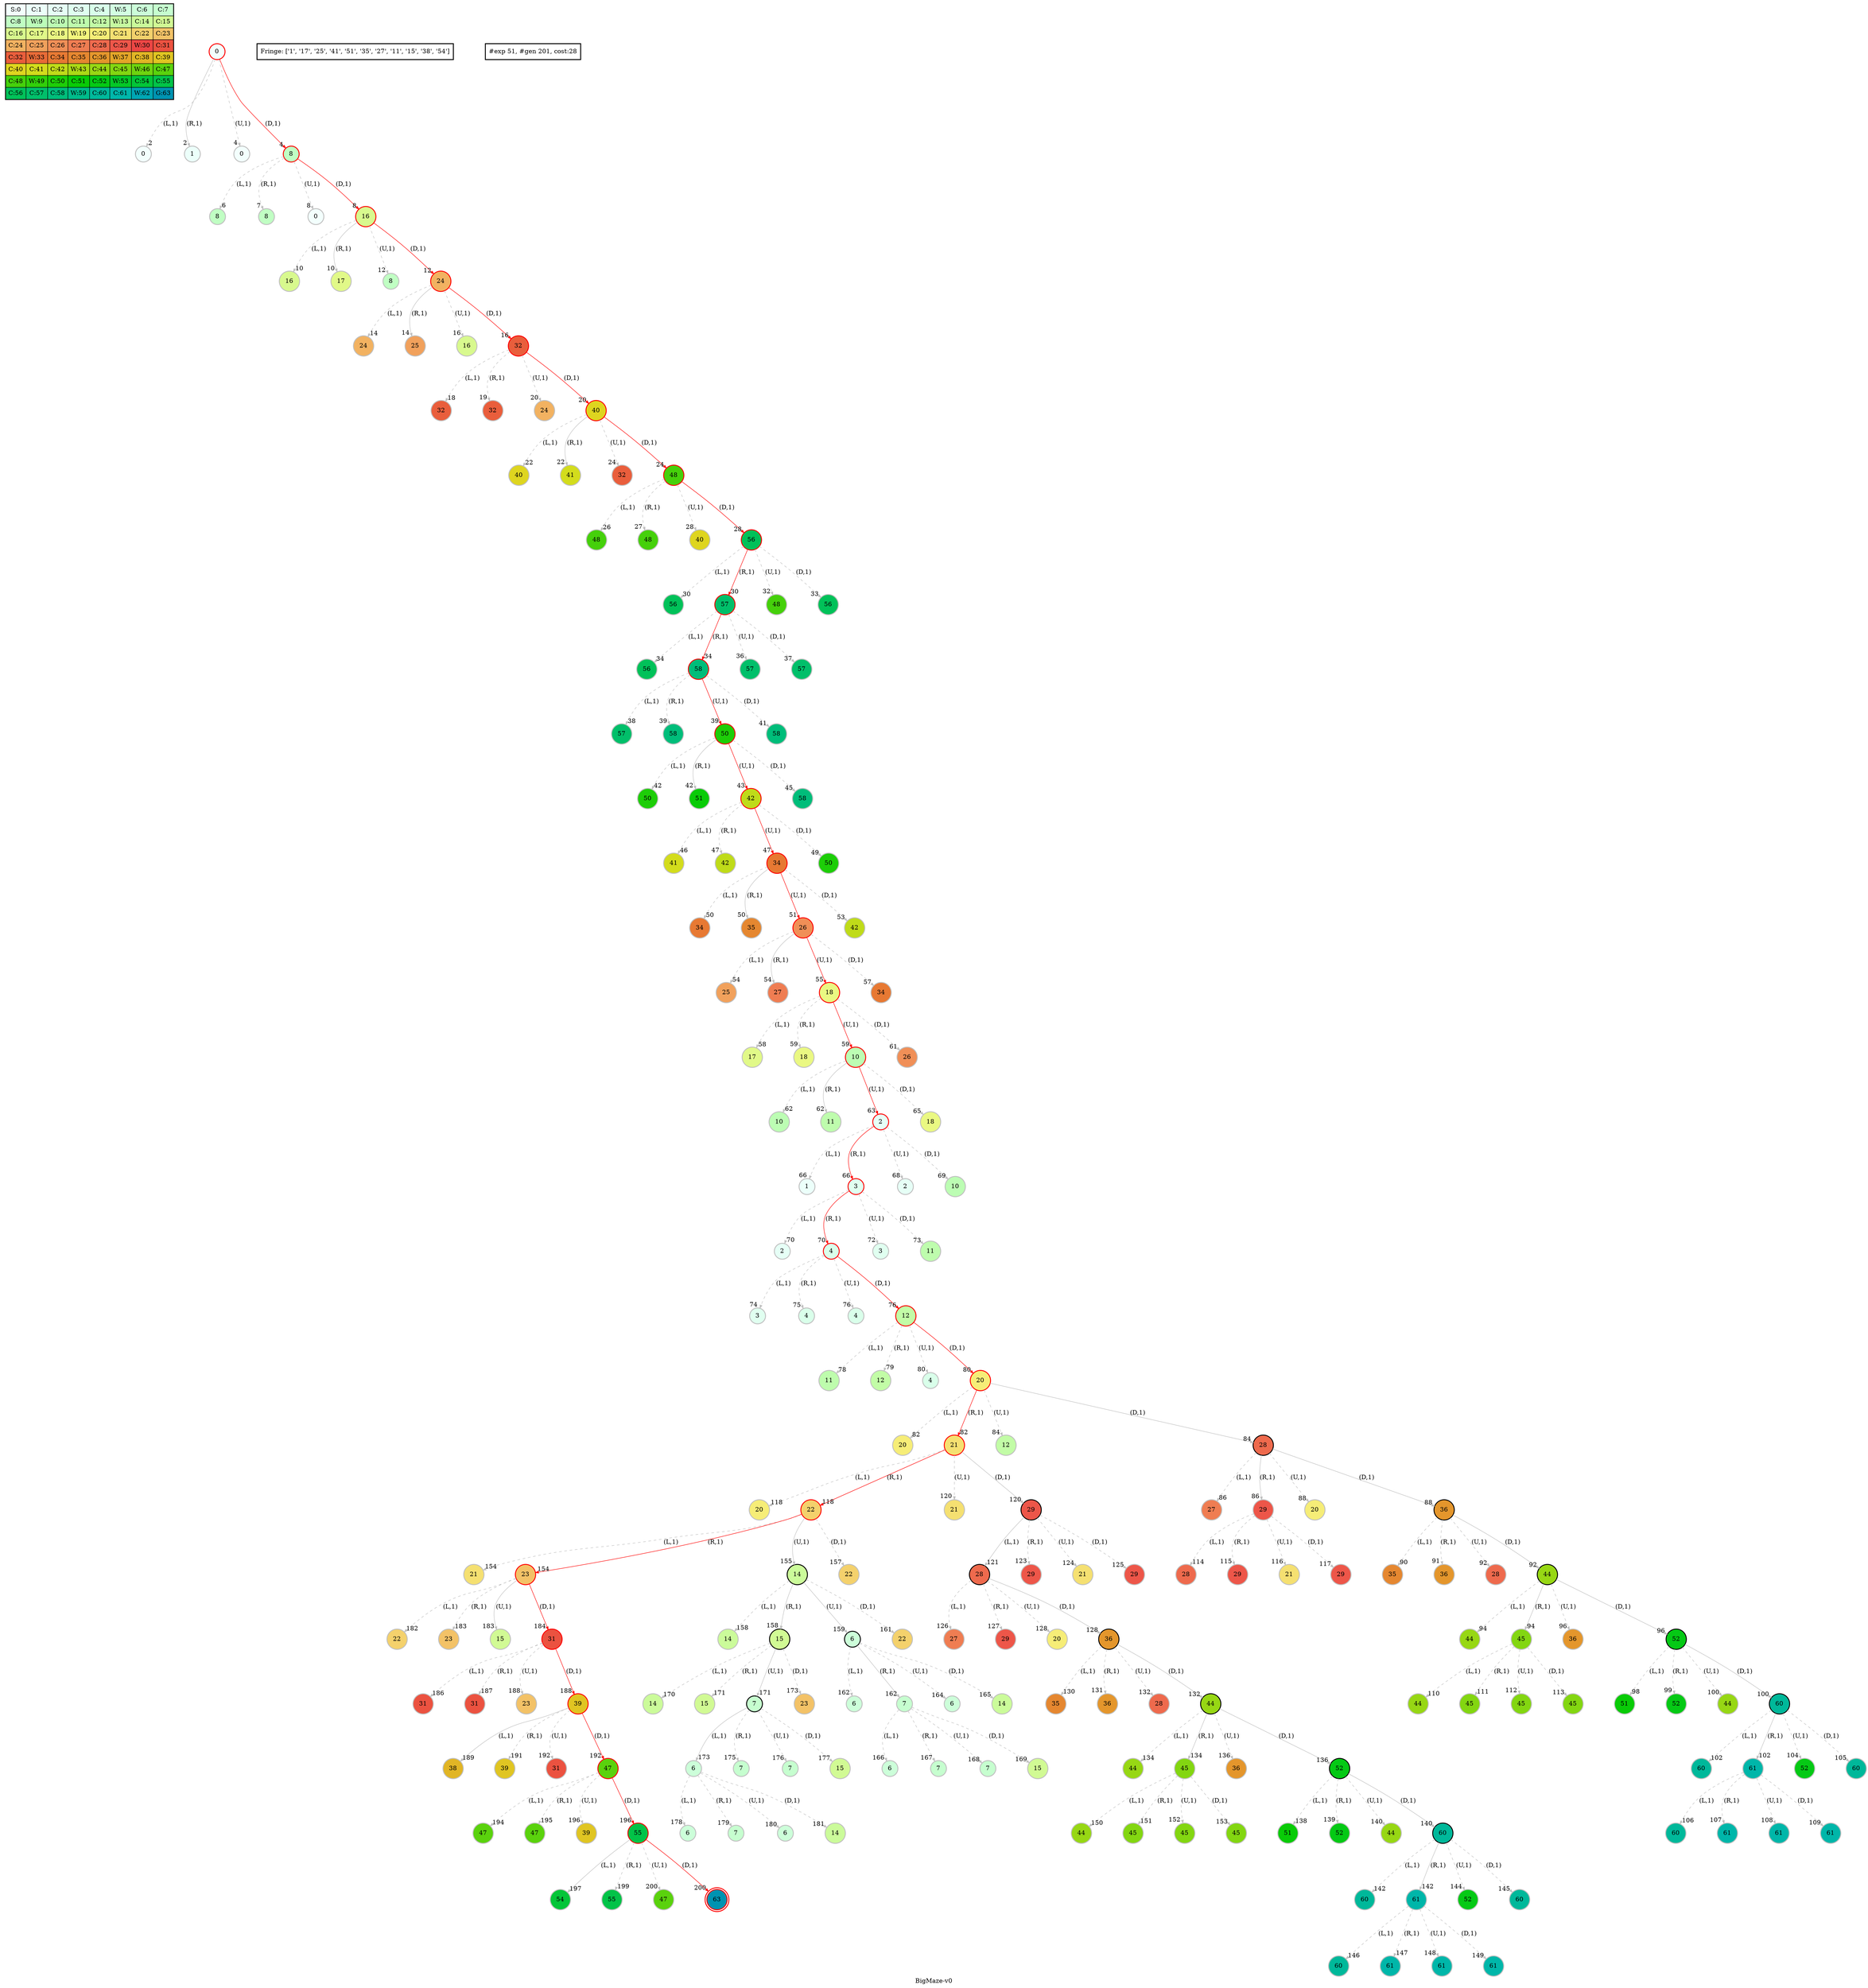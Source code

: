 digraph BigMaze { label="BigMaze-v0" nodesep=1 ranksep="1.2" node [shape=circle penwidth=2] edge [arrowsize=0.7] 
subgraph MAP {label=Map;map [shape=plaintext label=<<table border="1" cellpadding="5" cellspacing="0" cellborder="1"><tr><td bgcolor="0.46862745 0.04925994 0.99969645 1.        ">S:0</td><td bgcolor="0.45294118 0.07385253 0.99931706 1.        ">C:1</td><td bgcolor="0.4372549  0.09840028 0.99878599 1.        ">C:2</td><td bgcolor="0.42156863 0.12288829 0.99810333 1.        ">C:3</td><td bgcolor="0.40588235 0.1473017  0.99726917 1.        ">C:4</td><td bgcolor="0.39019608 0.17162568 0.99628365 1.        ">W:5</td><td bgcolor="0.3745098  0.19584547 0.99514692 1.        ">C:6</td><td bgcolor="0.35882353 0.21994636 0.99385914 1.        ">C:7</td></tr><tr><td bgcolor="0.34313725 0.24391372 0.99242051 1.        ">C:8</td><td bgcolor="0.32745098 0.267733   0.99083125 1.        ">W:9</td><td bgcolor="0.31176471 0.29138975 0.98909161 1.        ">C:10</td><td bgcolor="0.29607843 0.31486959 0.98720184 1.        ">C:11</td><td bgcolor="0.28039216 0.33815827 0.98516223 1.        ">C:12</td><td bgcolor="0.26470588 0.36124167 0.9829731  1.        ">W:13</td><td bgcolor="0.24901961 0.38410575 0.98063477 1.        ">C:14</td><td bgcolor="0.23333333 0.40673664 0.9781476  1.        ">C:15</td></tr><tr><td bgcolor="0.21764706 0.42912061 0.97551197 1.        ">C:16</td><td bgcolor="0.20196078 0.45124406 0.97272827 1.        ">C:17</td><td bgcolor="0.18627451 0.47309356 0.96979694 1.        ">C:18</td><td bgcolor="0.17058824 0.49465584 0.9667184  1.        ">W:19</td><td bgcolor="0.15490196 0.51591783 0.96349314 1.        ">C:20</td><td bgcolor="0.13921569 0.5368666  0.96012165 1.        ">C:21</td><td bgcolor="0.12352941 0.55748944 0.95660442 1.        ">C:22</td><td bgcolor="0.10784314 0.57777383 0.952942   1.        ">C:23</td></tr><tr><td bgcolor="0.09215686 0.59770746 0.94913494 1.        ">C:24</td><td bgcolor="0.07647059 0.61727822 0.94518383 1.        ">C:25</td><td bgcolor="0.06078431 0.63647424 0.94108925 1.        ">C:26</td><td bgcolor="0.04509804 0.65528385 0.93685184 1.        ">C:27</td><td bgcolor="0.02941176 0.67369564 0.93247223 1.        ">C:28</td><td bgcolor="0.01372549 0.69169844 0.92795109 1.        ">C:29</td><td bgcolor="0.00196078 0.70928131 0.92328911 1.        ">W:30</td><td bgcolor="0.01764706 0.72643357 0.91848699 1.        ">C:31</td></tr><tr><td bgcolor="0.03333333 0.74314483 0.91354546 1.        ">C:32</td><td bgcolor="0.04901961 0.75940492 0.90846527 1.        ">W:33</td><td bgcolor="0.06470588 0.77520398 0.9032472  1.        ">C:34</td><td bgcolor="0.08039216 0.79053241 0.89789203 1.        ">C:35</td><td bgcolor="0.09607843 0.80538092 0.89240058 1.        ">C:36</td><td bgcolor="0.11176471 0.81974048 0.88677369 1.        ">W:37</td><td bgcolor="0.12745098 0.83360239 0.88101219 1.        ">C:38</td><td bgcolor="0.14313725 0.84695821 0.87511698 1.        ">C:39</td></tr><tr><td bgcolor="0.15882353 0.85979985 0.86908895 1.        ">C:40</td><td bgcolor="0.1745098  0.87211951 0.862929   1.        ">C:41</td><td bgcolor="0.19019608 0.88390971 0.85663808 1.        ">C:42</td><td bgcolor="0.20588235 0.89516329 0.85021714 1.        ">W:43</td><td bgcolor="0.22156863 0.90587342 0.84366715 1.        ">C:44</td><td bgcolor="0.2372549  0.9160336  0.83698911 1.        ">C:45</td><td bgcolor="0.25294118 0.92563766 0.83018403 1.        ">W:46</td><td bgcolor="0.26862745 0.93467977 0.82325295 1.        ">C:47</td></tr><tr><td bgcolor="0.28431373 0.94315443 0.81619691 1.        ">C:48</td><td bgcolor="0.3        0.95105652 0.80901699 1.        ">W:49</td><td bgcolor="0.31568627 0.95838122 0.80171428 1.        ">C:50</td><td bgcolor="0.33137255 0.96512409 0.79428989 1.        ">C:51</td><td bgcolor="0.34705882 0.97128103 0.78674494 1.        ">C:52</td><td bgcolor="0.3627451  0.97684832 0.77908057 1.        ">W:53</td><td bgcolor="0.37843137 0.98182256 0.77129796 1.        ">C:54</td><td bgcolor="0.39411765 0.98620075 0.76339828 1.        ">C:55</td></tr><tr><td bgcolor="0.40980392 0.98998021 0.75538273 1.        ">C:56</td><td bgcolor="0.4254902  0.99315867 0.74725253 1.        ">C:57</td><td bgcolor="0.44117647 0.99573418 0.73900892 1.        ">C:58</td><td bgcolor="0.45686275 0.99770518 0.73065313 1.        ">W:59</td><td bgcolor="0.47254902 0.99907048 0.72218645 1.        ">C:60</td><td bgcolor="0.48823529 0.99982925 0.71361015 1.        ">C:61</td><td bgcolor="0.51176471 0.99982925 0.70054304 1.        ">W:62</td><td bgcolor="0.52745098 0.99907048 0.69169844 1.        ">G:63</td></tr></table>>]} 
"0_0" [label="0" style=filled color=grey fillcolor="0.46862745 0.04925994 0.99969645 1.        " ];
"0_0.0-0" [label="0" style=filled color=grey fillcolor="0.46862745 0.04925994 0.99969645 1.        " ]; "0_0" -> "0_0.0-0" [label="(L,1)" headlabel=" 2 " style="dashed" color=grey ];  "0_fr" [label="Fringe: []" shape=box];
"0_0" [label="0" style=filled color=black color=red fillcolor="0.46862745 0.04925994 0.99969645 1.        " ];"0_0.1-1" [label="1" style=filled color=grey fillcolor="0.45294118 0.07385253 0.99931706 1.        " ]; "0_0" -> "0_0.1-1" [label="(R,1)" headlabel=" 2 " style="" color=grey ];  "0_fr" [label="Fringe: []" shape=box];
"0_0.0-2" [label="0" style=filled color=grey fillcolor="0.46862745 0.04925994 0.99969645 1.        " ]; "0_0" -> "0_0.0-2" [label="(U,1)" headlabel=" 4 " style="dashed" color=grey ];  "0_fr" [label="Fringe: ['1']" shape=box];
"0_0.8-3" [label="8" style=filled color=grey color=red fillcolor="0.34313725 0.24391372 0.99242051 1.        " ]; "0_0" -> "0_0.8-3" [label="(D,1)" headlabel=" 4 " style="" color=grey color=red ];  "0_fr" [label="Fringe: ['1']" shape=box];
"0_0.8.8-0" [label="8" style=filled color=grey fillcolor="0.34313725 0.24391372 0.99242051 1.        " ]; "0_0.8-3" -> "0_0.8.8-0" [label="(L,1)" headlabel=" 6 " style="dashed" color=grey ];  "0_fr" [label="Fringe: ['1']" shape=box];
"0_0.8.8-1" [label="8" style=filled color=grey fillcolor="0.34313725 0.24391372 0.99242051 1.        " ]; "0_0.8-3" -> "0_0.8.8-1" [label="(R,1)" headlabel=" 7 " style="dashed" color=grey ];  "0_fr" [label="Fringe: ['1']" shape=box];
"0_0.8.0-2" [label="0" style=filled color=grey fillcolor="0.46862745 0.04925994 0.99969645 1.        " ]; "0_0.8-3" -> "0_0.8.0-2" [label="(U,1)" headlabel=" 8 " style="dashed" color=grey ];  "0_fr" [label="Fringe: ['1']" shape=box];
"0_0.8-3" [label="8" style=filled color=black color=red fillcolor="0.34313725 0.24391372 0.99242051 1.        " ];"0_0.8.16-3" [label="16" style=filled color=grey color=red fillcolor="0.21764706 0.42912061 0.97551197 1.        " ]; "0_0.8-3" -> "0_0.8.16-3" [label="(D,1)" headlabel=" 8 " style="" color=grey color=red ];  "0_fr" [label="Fringe: ['1']" shape=box];
"0_0.8.16.16-0" [label="16" style=filled color=grey fillcolor="0.21764706 0.42912061 0.97551197 1.        " ]; "0_0.8.16-3" -> "0_0.8.16.16-0" [label="(L,1)" headlabel=" 10 " style="dashed" color=grey ];  "0_fr" [label="Fringe: ['1']" shape=box];
"0_0.8.16-3" [label="16" style=filled color=black color=red fillcolor="0.21764706 0.42912061 0.97551197 1.        " ];"0_0.8.16.17-1" [label="17" style=filled color=grey fillcolor="0.20196078 0.45124406 0.97272827 1.        " ]; "0_0.8.16-3" -> "0_0.8.16.17-1" [label="(R,1)" headlabel=" 10 " style="" color=grey ];  "0_fr" [label="Fringe: ['1']" shape=box];
"0_0.8.16.8-2" [label="8" style=filled color=grey fillcolor="0.34313725 0.24391372 0.99242051 1.        " ]; "0_0.8.16-3" -> "0_0.8.16.8-2" [label="(U,1)" headlabel=" 12 " style="dashed" color=grey ];  "0_fr" [label="Fringe: ['1', '17']" shape=box];
"0_0.8.16.24-3" [label="24" style=filled color=grey color=red fillcolor="0.09215686 0.59770746 0.94913494 1.        " ]; "0_0.8.16-3" -> "0_0.8.16.24-3" [label="(D,1)" headlabel=" 12 " style="" color=grey color=red ];  "0_fr" [label="Fringe: ['1', '17']" shape=box];
"0_0.8.16.24.24-0" [label="24" style=filled color=grey fillcolor="0.09215686 0.59770746 0.94913494 1.        " ]; "0_0.8.16.24-3" -> "0_0.8.16.24.24-0" [label="(L,1)" headlabel=" 14 " style="dashed" color=grey ];  "0_fr" [label="Fringe: ['1', '17']" shape=box];
"0_0.8.16.24-3" [label="24" style=filled color=black color=red fillcolor="0.09215686 0.59770746 0.94913494 1.        " ];"0_0.8.16.24.25-1" [label="25" style=filled color=grey fillcolor="0.07647059 0.61727822 0.94518383 1.        " ]; "0_0.8.16.24-3" -> "0_0.8.16.24.25-1" [label="(R,1)" headlabel=" 14 " style="" color=grey ];  "0_fr" [label="Fringe: ['1', '17']" shape=box];
"0_0.8.16.24.16-2" [label="16" style=filled color=grey fillcolor="0.21764706 0.42912061 0.97551197 1.        " ]; "0_0.8.16.24-3" -> "0_0.8.16.24.16-2" [label="(U,1)" headlabel=" 16 " style="dashed" color=grey ];  "0_fr" [label="Fringe: ['1', '17', '25']" shape=box];
"0_0.8.16.24.32-3" [label="32" style=filled color=grey color=red fillcolor="0.03333333 0.74314483 0.91354546 1.        " ]; "0_0.8.16.24-3" -> "0_0.8.16.24.32-3" [label="(D,1)" headlabel=" 16 " style="" color=grey color=red ];  "0_fr" [label="Fringe: ['1', '17', '25']" shape=box];
"0_0.8.16.24.32.32-0" [label="32" style=filled color=grey fillcolor="0.03333333 0.74314483 0.91354546 1.        " ]; "0_0.8.16.24.32-3" -> "0_0.8.16.24.32.32-0" [label="(L,1)" headlabel=" 18 " style="dashed" color=grey ];  "0_fr" [label="Fringe: ['1', '17', '25']" shape=box];
"0_0.8.16.24.32.32-1" [label="32" style=filled color=grey fillcolor="0.03333333 0.74314483 0.91354546 1.        " ]; "0_0.8.16.24.32-3" -> "0_0.8.16.24.32.32-1" [label="(R,1)" headlabel=" 19 " style="dashed" color=grey ];  "0_fr" [label="Fringe: ['1', '17', '25']" shape=box];
"0_0.8.16.24.32.24-2" [label="24" style=filled color=grey fillcolor="0.09215686 0.59770746 0.94913494 1.        " ]; "0_0.8.16.24.32-3" -> "0_0.8.16.24.32.24-2" [label="(U,1)" headlabel=" 20 " style="dashed" color=grey ];  "0_fr" [label="Fringe: ['1', '17', '25']" shape=box];
"0_0.8.16.24.32-3" [label="32" style=filled color=black color=red fillcolor="0.03333333 0.74314483 0.91354546 1.        " ];"0_0.8.16.24.32.40-3" [label="40" style=filled color=grey color=red fillcolor="0.15882353 0.85979985 0.86908895 1.        " ]; "0_0.8.16.24.32-3" -> "0_0.8.16.24.32.40-3" [label="(D,1)" headlabel=" 20 " style="" color=grey color=red ];  "0_fr" [label="Fringe: ['1', '17', '25']" shape=box];
"0_0.8.16.24.32.40.40-0" [label="40" style=filled color=grey fillcolor="0.15882353 0.85979985 0.86908895 1.        " ]; "0_0.8.16.24.32.40-3" -> "0_0.8.16.24.32.40.40-0" [label="(L,1)" headlabel=" 22 " style="dashed" color=grey ];  "0_fr" [label="Fringe: ['1', '17', '25']" shape=box];
"0_0.8.16.24.32.40-3" [label="40" style=filled color=black color=red fillcolor="0.15882353 0.85979985 0.86908895 1.        " ];"0_0.8.16.24.32.40.41-1" [label="41" style=filled color=grey fillcolor="0.1745098  0.87211951 0.862929   1.        " ]; "0_0.8.16.24.32.40-3" -> "0_0.8.16.24.32.40.41-1" [label="(R,1)" headlabel=" 22 " style="" color=grey ];  "0_fr" [label="Fringe: ['1', '17', '25']" shape=box];
"0_0.8.16.24.32.40.32-2" [label="32" style=filled color=grey fillcolor="0.03333333 0.74314483 0.91354546 1.        " ]; "0_0.8.16.24.32.40-3" -> "0_0.8.16.24.32.40.32-2" [label="(U,1)" headlabel=" 24 " style="dashed" color=grey ];  "0_fr" [label="Fringe: ['1', '17', '25', '41']" shape=box];
"0_0.8.16.24.32.40.48-3" [label="48" style=filled color=grey color=red fillcolor="0.28431373 0.94315443 0.81619691 1.        " ]; "0_0.8.16.24.32.40-3" -> "0_0.8.16.24.32.40.48-3" [label="(D,1)" headlabel=" 24 " style="" color=grey color=red ];  "0_fr" [label="Fringe: ['1', '17', '25', '41']" shape=box];
"0_0.8.16.24.32.40.48.48-0" [label="48" style=filled color=grey fillcolor="0.28431373 0.94315443 0.81619691 1.        " ]; "0_0.8.16.24.32.40.48-3" -> "0_0.8.16.24.32.40.48.48-0" [label="(L,1)" headlabel=" 26 " style="dashed" color=grey ];  "0_fr" [label="Fringe: ['1', '17', '25', '41']" shape=box];
"0_0.8.16.24.32.40.48.48-1" [label="48" style=filled color=grey fillcolor="0.28431373 0.94315443 0.81619691 1.        " ]; "0_0.8.16.24.32.40.48-3" -> "0_0.8.16.24.32.40.48.48-1" [label="(R,1)" headlabel=" 27 " style="dashed" color=grey ];  "0_fr" [label="Fringe: ['1', '17', '25', '41']" shape=box];
"0_0.8.16.24.32.40.48.40-2" [label="40" style=filled color=grey fillcolor="0.15882353 0.85979985 0.86908895 1.        " ]; "0_0.8.16.24.32.40.48-3" -> "0_0.8.16.24.32.40.48.40-2" [label="(U,1)" headlabel=" 28 " style="dashed" color=grey ];  "0_fr" [label="Fringe: ['1', '17', '25', '41']" shape=box];
"0_0.8.16.24.32.40.48-3" [label="48" style=filled color=black color=red fillcolor="0.28431373 0.94315443 0.81619691 1.        " ];"0_0.8.16.24.32.40.48.56-3" [label="56" style=filled color=grey color=red fillcolor="0.40980392 0.98998021 0.75538273 1.        " ]; "0_0.8.16.24.32.40.48-3" -> "0_0.8.16.24.32.40.48.56-3" [label="(D,1)" headlabel=" 28 " style="" color=grey color=red ];  "0_fr" [label="Fringe: ['1', '17', '25', '41']" shape=box];
"0_0.8.16.24.32.40.48.56.56-0" [label="56" style=filled color=grey fillcolor="0.40980392 0.98998021 0.75538273 1.        " ]; "0_0.8.16.24.32.40.48.56-3" -> "0_0.8.16.24.32.40.48.56.56-0" [label="(L,1)" headlabel=" 30 " style="dashed" color=grey ];  "0_fr" [label="Fringe: ['1', '17', '25', '41']" shape=box];
"0_0.8.16.24.32.40.48.56-3" [label="56" style=filled color=black color=red fillcolor="0.40980392 0.98998021 0.75538273 1.        " ];"0_0.8.16.24.32.40.48.56.57-1" [label="57" style=filled color=grey color=red fillcolor="0.4254902  0.99315867 0.74725253 1.        " ]; "0_0.8.16.24.32.40.48.56-3" -> "0_0.8.16.24.32.40.48.56.57-1" [label="(R,1)" headlabel=" 30 " style="" color=grey color=red ];  "0_fr" [label="Fringe: ['1', '17', '25', '41']" shape=box];
"0_0.8.16.24.32.40.48.56.48-2" [label="48" style=filled color=grey fillcolor="0.28431373 0.94315443 0.81619691 1.        " ]; "0_0.8.16.24.32.40.48.56-3" -> "0_0.8.16.24.32.40.48.56.48-2" [label="(U,1)" headlabel=" 32 " style="dashed" color=grey ];  "0_fr" [label="Fringe: ['1', '17', '25', '41', '57']" shape=box];
"0_0.8.16.24.32.40.48.56.56-3" [label="56" style=filled color=grey fillcolor="0.40980392 0.98998021 0.75538273 1.        " ]; "0_0.8.16.24.32.40.48.56-3" -> "0_0.8.16.24.32.40.48.56.56-3" [label="(D,1)" headlabel=" 33 " style="dashed" color=grey ];  "0_fr" [label="Fringe: ['1', '17', '25', '41', '57']" shape=box];
"0_0.8.16.24.32.40.48.56.57.56-0" [label="56" style=filled color=grey fillcolor="0.40980392 0.98998021 0.75538273 1.        " ]; "0_0.8.16.24.32.40.48.56.57-1" -> "0_0.8.16.24.32.40.48.56.57.56-0" [label="(L,1)" headlabel=" 34 " style="dashed" color=grey ];  "0_fr" [label="Fringe: ['1', '17', '25', '41']" shape=box];
"0_0.8.16.24.32.40.48.56.57-1" [label="57" style=filled color=black color=red fillcolor="0.4254902  0.99315867 0.74725253 1.        " ];"0_0.8.16.24.32.40.48.56.57.58-1" [label="58" style=filled color=grey color=red fillcolor="0.44117647 0.99573418 0.73900892 1.        " ]; "0_0.8.16.24.32.40.48.56.57-1" -> "0_0.8.16.24.32.40.48.56.57.58-1" [label="(R,1)" headlabel=" 34 " style="" color=grey color=red ];  "0_fr" [label="Fringe: ['1', '17', '25', '41']" shape=box];
"0_0.8.16.24.32.40.48.56.57.57-2" [label="57" style=filled color=grey fillcolor="0.4254902  0.99315867 0.74725253 1.        " ]; "0_0.8.16.24.32.40.48.56.57-1" -> "0_0.8.16.24.32.40.48.56.57.57-2" [label="(U,1)" headlabel=" 36 " style="dashed" color=grey ];  "0_fr" [label="Fringe: ['1', '17', '25', '41', '58']" shape=box];
"0_0.8.16.24.32.40.48.56.57.57-3" [label="57" style=filled color=grey fillcolor="0.4254902  0.99315867 0.74725253 1.        " ]; "0_0.8.16.24.32.40.48.56.57-1" -> "0_0.8.16.24.32.40.48.56.57.57-3" [label="(D,1)" headlabel=" 37 " style="dashed" color=grey ];  "0_fr" [label="Fringe: ['1', '17', '25', '41', '58']" shape=box];
"0_0.8.16.24.32.40.48.56.57.58.57-0" [label="57" style=filled color=grey fillcolor="0.4254902  0.99315867 0.74725253 1.        " ]; "0_0.8.16.24.32.40.48.56.57.58-1" -> "0_0.8.16.24.32.40.48.56.57.58.57-0" [label="(L,1)" headlabel=" 38 " style="dashed" color=grey ];  "0_fr" [label="Fringe: ['1', '17', '25', '41']" shape=box];
"0_0.8.16.24.32.40.48.56.57.58.58-1" [label="58" style=filled color=grey fillcolor="0.44117647 0.99573418 0.73900892 1.        " ]; "0_0.8.16.24.32.40.48.56.57.58-1" -> "0_0.8.16.24.32.40.48.56.57.58.58-1" [label="(R,1)" headlabel=" 39 " style="dashed" color=grey ];  "0_fr" [label="Fringe: ['1', '17', '25', '41']" shape=box];
"0_0.8.16.24.32.40.48.56.57.58-1" [label="58" style=filled color=black color=red fillcolor="0.44117647 0.99573418 0.73900892 1.        " ];"0_0.8.16.24.32.40.48.56.57.58.50-2" [label="50" style=filled color=grey color=red fillcolor="0.31568627 0.95838122 0.80171428 1.        " ]; "0_0.8.16.24.32.40.48.56.57.58-1" -> "0_0.8.16.24.32.40.48.56.57.58.50-2" [label="(U,1)" headlabel=" 39 " style="" color=grey color=red ];  "0_fr" [label="Fringe: ['1', '17', '25', '41']" shape=box];
"0_0.8.16.24.32.40.48.56.57.58.58-3" [label="58" style=filled color=grey fillcolor="0.44117647 0.99573418 0.73900892 1.        " ]; "0_0.8.16.24.32.40.48.56.57.58-1" -> "0_0.8.16.24.32.40.48.56.57.58.58-3" [label="(D,1)" headlabel=" 41 " style="dashed" color=grey ];  "0_fr" [label="Fringe: ['1', '17', '25', '41', '50']" shape=box];
"0_0.8.16.24.32.40.48.56.57.58.50.50-0" [label="50" style=filled color=grey fillcolor="0.31568627 0.95838122 0.80171428 1.        " ]; "0_0.8.16.24.32.40.48.56.57.58.50-2" -> "0_0.8.16.24.32.40.48.56.57.58.50.50-0" [label="(L,1)" headlabel=" 42 " style="dashed" color=grey ];  "0_fr" [label="Fringe: ['1', '17', '25', '41']" shape=box];
"0_0.8.16.24.32.40.48.56.57.58.50-2" [label="50" style=filled color=black color=red fillcolor="0.31568627 0.95838122 0.80171428 1.        " ];"0_0.8.16.24.32.40.48.56.57.58.50.51-1" [label="51" style=filled color=grey fillcolor="0.33137255 0.96512409 0.79428989 1.        " ]; "0_0.8.16.24.32.40.48.56.57.58.50-2" -> "0_0.8.16.24.32.40.48.56.57.58.50.51-1" [label="(R,1)" headlabel=" 42 " style="" color=grey ];  "0_fr" [label="Fringe: ['1', '17', '25', '41']" shape=box];
"0_0.8.16.24.32.40.48.56.57.58.50.42-2" [label="42" style=filled color=grey color=red fillcolor="0.19019608 0.88390971 0.85663808 1.        " ]; "0_0.8.16.24.32.40.48.56.57.58.50-2" -> "0_0.8.16.24.32.40.48.56.57.58.50.42-2" [label="(U,1)" headlabel=" 43 " style="" color=grey color=red ];  "0_fr" [label="Fringe: ['1', '17', '25', '41', '51']" shape=box];
"0_0.8.16.24.32.40.48.56.57.58.50.58-3" [label="58" style=filled color=grey fillcolor="0.44117647 0.99573418 0.73900892 1.        " ]; "0_0.8.16.24.32.40.48.56.57.58.50-2" -> "0_0.8.16.24.32.40.48.56.57.58.50.58-3" [label="(D,1)" headlabel=" 45 " style="dashed" color=grey ];  "0_fr" [label="Fringe: ['1', '17', '25', '41', '51', '42']" shape=box];
"0_0.8.16.24.32.40.48.56.57.58.50.42.41-0" [label="41" style=filled color=grey fillcolor="0.1745098  0.87211951 0.862929   1.        " ]; "0_0.8.16.24.32.40.48.56.57.58.50.42-2" -> "0_0.8.16.24.32.40.48.56.57.58.50.42.41-0" [label="(L,1)" headlabel=" 46 " style="dashed" color=grey ];  "0_fr" [label="Fringe: ['1', '17', '25', '41', '51']" shape=box];
"0_0.8.16.24.32.40.48.56.57.58.50.42.42-1" [label="42" style=filled color=grey fillcolor="0.19019608 0.88390971 0.85663808 1.        " ]; "0_0.8.16.24.32.40.48.56.57.58.50.42-2" -> "0_0.8.16.24.32.40.48.56.57.58.50.42.42-1" [label="(R,1)" headlabel=" 47 " style="dashed" color=grey ];  "0_fr" [label="Fringe: ['1', '17', '25', '41', '51']" shape=box];
"0_0.8.16.24.32.40.48.56.57.58.50.42-2" [label="42" style=filled color=black color=red fillcolor="0.19019608 0.88390971 0.85663808 1.        " ];"0_0.8.16.24.32.40.48.56.57.58.50.42.34-2" [label="34" style=filled color=grey color=red fillcolor="0.06470588 0.77520398 0.9032472  1.        " ]; "0_0.8.16.24.32.40.48.56.57.58.50.42-2" -> "0_0.8.16.24.32.40.48.56.57.58.50.42.34-2" [label="(U,1)" headlabel=" 47 " style="" color=grey color=red ];  "0_fr" [label="Fringe: ['1', '17', '25', '41', '51']" shape=box];
"0_0.8.16.24.32.40.48.56.57.58.50.42.50-3" [label="50" style=filled color=grey fillcolor="0.31568627 0.95838122 0.80171428 1.        " ]; "0_0.8.16.24.32.40.48.56.57.58.50.42-2" -> "0_0.8.16.24.32.40.48.56.57.58.50.42.50-3" [label="(D,1)" headlabel=" 49 " style="dashed" color=grey ];  "0_fr" [label="Fringe: ['1', '17', '25', '41', '51', '34']" shape=box];
"0_0.8.16.24.32.40.48.56.57.58.50.42.34.34-0" [label="34" style=filled color=grey fillcolor="0.06470588 0.77520398 0.9032472  1.        " ]; "0_0.8.16.24.32.40.48.56.57.58.50.42.34-2" -> "0_0.8.16.24.32.40.48.56.57.58.50.42.34.34-0" [label="(L,1)" headlabel=" 50 " style="dashed" color=grey ];  "0_fr" [label="Fringe: ['1', '17', '25', '41', '51']" shape=box];
"0_0.8.16.24.32.40.48.56.57.58.50.42.34-2" [label="34" style=filled color=black color=red fillcolor="0.06470588 0.77520398 0.9032472  1.        " ];"0_0.8.16.24.32.40.48.56.57.58.50.42.34.35-1" [label="35" style=filled color=grey fillcolor="0.08039216 0.79053241 0.89789203 1.        " ]; "0_0.8.16.24.32.40.48.56.57.58.50.42.34-2" -> "0_0.8.16.24.32.40.48.56.57.58.50.42.34.35-1" [label="(R,1)" headlabel=" 50 " style="" color=grey ];  "0_fr" [label="Fringe: ['1', '17', '25', '41', '51']" shape=box];
"0_0.8.16.24.32.40.48.56.57.58.50.42.34.26-2" [label="26" style=filled color=grey color=red fillcolor="0.06078431 0.63647424 0.94108925 1.        " ]; "0_0.8.16.24.32.40.48.56.57.58.50.42.34-2" -> "0_0.8.16.24.32.40.48.56.57.58.50.42.34.26-2" [label="(U,1)" headlabel=" 51 " style="" color=grey color=red ];  "0_fr" [label="Fringe: ['1', '17', '25', '41', '51', '35']" shape=box];
"0_0.8.16.24.32.40.48.56.57.58.50.42.34.42-3" [label="42" style=filled color=grey fillcolor="0.19019608 0.88390971 0.85663808 1.        " ]; "0_0.8.16.24.32.40.48.56.57.58.50.42.34-2" -> "0_0.8.16.24.32.40.48.56.57.58.50.42.34.42-3" [label="(D,1)" headlabel=" 53 " style="dashed" color=grey ];  "0_fr" [label="Fringe: ['1', '17', '25', '41', '51', '35', '26']" shape=box];
"0_0.8.16.24.32.40.48.56.57.58.50.42.34.26.25-0" [label="25" style=filled color=grey fillcolor="0.07647059 0.61727822 0.94518383 1.        " ]; "0_0.8.16.24.32.40.48.56.57.58.50.42.34.26-2" -> "0_0.8.16.24.32.40.48.56.57.58.50.42.34.26.25-0" [label="(L,1)" headlabel=" 54 " style="dashed" color=grey ];  "0_fr" [label="Fringe: ['1', '17', '25', '41', '51', '35']" shape=box];
"0_0.8.16.24.32.40.48.56.57.58.50.42.34.26-2" [label="26" style=filled color=black color=red fillcolor="0.06078431 0.63647424 0.94108925 1.        " ];"0_0.8.16.24.32.40.48.56.57.58.50.42.34.26.27-1" [label="27" style=filled color=grey fillcolor="0.04509804 0.65528385 0.93685184 1.        " ]; "0_0.8.16.24.32.40.48.56.57.58.50.42.34.26-2" -> "0_0.8.16.24.32.40.48.56.57.58.50.42.34.26.27-1" [label="(R,1)" headlabel=" 54 " style="" color=grey ];  "0_fr" [label="Fringe: ['1', '17', '25', '41', '51', '35']" shape=box];
"0_0.8.16.24.32.40.48.56.57.58.50.42.34.26.18-2" [label="18" style=filled color=grey color=red fillcolor="0.18627451 0.47309356 0.96979694 1.        " ]; "0_0.8.16.24.32.40.48.56.57.58.50.42.34.26-2" -> "0_0.8.16.24.32.40.48.56.57.58.50.42.34.26.18-2" [label="(U,1)" headlabel=" 55 " style="" color=grey color=red ];  "0_fr" [label="Fringe: ['1', '17', '25', '41', '51', '35', '27']" shape=box];
"0_0.8.16.24.32.40.48.56.57.58.50.42.34.26.34-3" [label="34" style=filled color=grey fillcolor="0.06470588 0.77520398 0.9032472  1.        " ]; "0_0.8.16.24.32.40.48.56.57.58.50.42.34.26-2" -> "0_0.8.16.24.32.40.48.56.57.58.50.42.34.26.34-3" [label="(D,1)" headlabel=" 57 " style="dashed" color=grey ];  "0_fr" [label="Fringe: ['1', '17', '25', '41', '51', '35', '27', '18']" shape=box];
"0_0.8.16.24.32.40.48.56.57.58.50.42.34.26.18.17-0" [label="17" style=filled color=grey fillcolor="0.20196078 0.45124406 0.97272827 1.        " ]; "0_0.8.16.24.32.40.48.56.57.58.50.42.34.26.18-2" -> "0_0.8.16.24.32.40.48.56.57.58.50.42.34.26.18.17-0" [label="(L,1)" headlabel=" 58 " style="dashed" color=grey ];  "0_fr" [label="Fringe: ['1', '17', '25', '41', '51', '35', '27']" shape=box];
"0_0.8.16.24.32.40.48.56.57.58.50.42.34.26.18.18-1" [label="18" style=filled color=grey fillcolor="0.18627451 0.47309356 0.96979694 1.        " ]; "0_0.8.16.24.32.40.48.56.57.58.50.42.34.26.18-2" -> "0_0.8.16.24.32.40.48.56.57.58.50.42.34.26.18.18-1" [label="(R,1)" headlabel=" 59 " style="dashed" color=grey ];  "0_fr" [label="Fringe: ['1', '17', '25', '41', '51', '35', '27']" shape=box];
"0_0.8.16.24.32.40.48.56.57.58.50.42.34.26.18-2" [label="18" style=filled color=black color=red fillcolor="0.18627451 0.47309356 0.96979694 1.        " ];"0_0.8.16.24.32.40.48.56.57.58.50.42.34.26.18.10-2" [label="10" style=filled color=grey color=red fillcolor="0.31176471 0.29138975 0.98909161 1.        " ]; "0_0.8.16.24.32.40.48.56.57.58.50.42.34.26.18-2" -> "0_0.8.16.24.32.40.48.56.57.58.50.42.34.26.18.10-2" [label="(U,1)" headlabel=" 59 " style="" color=grey color=red ];  "0_fr" [label="Fringe: ['1', '17', '25', '41', '51', '35', '27']" shape=box];
"0_0.8.16.24.32.40.48.56.57.58.50.42.34.26.18.26-3" [label="26" style=filled color=grey fillcolor="0.06078431 0.63647424 0.94108925 1.        " ]; "0_0.8.16.24.32.40.48.56.57.58.50.42.34.26.18-2" -> "0_0.8.16.24.32.40.48.56.57.58.50.42.34.26.18.26-3" [label="(D,1)" headlabel=" 61 " style="dashed" color=grey ];  "0_fr" [label="Fringe: ['1', '17', '25', '41', '51', '35', '27', '10']" shape=box];
"0_0.8.16.24.32.40.48.56.57.58.50.42.34.26.18.10.10-0" [label="10" style=filled color=grey fillcolor="0.31176471 0.29138975 0.98909161 1.        " ]; "0_0.8.16.24.32.40.48.56.57.58.50.42.34.26.18.10-2" -> "0_0.8.16.24.32.40.48.56.57.58.50.42.34.26.18.10.10-0" [label="(L,1)" headlabel=" 62 " style="dashed" color=grey ];  "0_fr" [label="Fringe: ['1', '17', '25', '41', '51', '35', '27']" shape=box];
"0_0.8.16.24.32.40.48.56.57.58.50.42.34.26.18.10-2" [label="10" style=filled color=black color=red fillcolor="0.31176471 0.29138975 0.98909161 1.        " ];"0_0.8.16.24.32.40.48.56.57.58.50.42.34.26.18.10.11-1" [label="11" style=filled color=grey fillcolor="0.29607843 0.31486959 0.98720184 1.        " ]; "0_0.8.16.24.32.40.48.56.57.58.50.42.34.26.18.10-2" -> "0_0.8.16.24.32.40.48.56.57.58.50.42.34.26.18.10.11-1" [label="(R,1)" headlabel=" 62 " style="" color=grey ];  "0_fr" [label="Fringe: ['1', '17', '25', '41', '51', '35', '27']" shape=box];
"0_0.8.16.24.32.40.48.56.57.58.50.42.34.26.18.10.2-2" [label="2" style=filled color=grey color=red fillcolor="0.4372549  0.09840028 0.99878599 1.        " ]; "0_0.8.16.24.32.40.48.56.57.58.50.42.34.26.18.10-2" -> "0_0.8.16.24.32.40.48.56.57.58.50.42.34.26.18.10.2-2" [label="(U,1)" headlabel=" 63 " style="" color=grey color=red ];  "0_fr" [label="Fringe: ['1', '17', '25', '41', '51', '35', '27', '11']" shape=box];
"0_0.8.16.24.32.40.48.56.57.58.50.42.34.26.18.10.18-3" [label="18" style=filled color=grey fillcolor="0.18627451 0.47309356 0.96979694 1.        " ]; "0_0.8.16.24.32.40.48.56.57.58.50.42.34.26.18.10-2" -> "0_0.8.16.24.32.40.48.56.57.58.50.42.34.26.18.10.18-3" [label="(D,1)" headlabel=" 65 " style="dashed" color=grey ];  "0_fr" [label="Fringe: ['1', '17', '25', '41', '51', '35', '27', '11', '2']" shape=box];
"0_0.8.16.24.32.40.48.56.57.58.50.42.34.26.18.10.2.1-0" [label="1" style=filled color=grey fillcolor="0.45294118 0.07385253 0.99931706 1.        " ]; "0_0.8.16.24.32.40.48.56.57.58.50.42.34.26.18.10.2-2" -> "0_0.8.16.24.32.40.48.56.57.58.50.42.34.26.18.10.2.1-0" [label="(L,1)" headlabel=" 66 " style="dashed" color=grey ];  "0_fr" [label="Fringe: ['1', '17', '25', '41', '51', '35', '27', '11']" shape=box];
"0_0.8.16.24.32.40.48.56.57.58.50.42.34.26.18.10.2-2" [label="2" style=filled color=black color=red fillcolor="0.4372549  0.09840028 0.99878599 1.        " ];"0_0.8.16.24.32.40.48.56.57.58.50.42.34.26.18.10.2.3-1" [label="3" style=filled color=grey color=red fillcolor="0.42156863 0.12288829 0.99810333 1.        " ]; "0_0.8.16.24.32.40.48.56.57.58.50.42.34.26.18.10.2-2" -> "0_0.8.16.24.32.40.48.56.57.58.50.42.34.26.18.10.2.3-1" [label="(R,1)" headlabel=" 66 " style="" color=grey color=red ];  "0_fr" [label="Fringe: ['1', '17', '25', '41', '51', '35', '27', '11']" shape=box];
"0_0.8.16.24.32.40.48.56.57.58.50.42.34.26.18.10.2.2-2" [label="2" style=filled color=grey fillcolor="0.4372549  0.09840028 0.99878599 1.        " ]; "0_0.8.16.24.32.40.48.56.57.58.50.42.34.26.18.10.2-2" -> "0_0.8.16.24.32.40.48.56.57.58.50.42.34.26.18.10.2.2-2" [label="(U,1)" headlabel=" 68 " style="dashed" color=grey ];  "0_fr" [label="Fringe: ['1', '17', '25', '41', '51', '35', '27', '11', '3']" shape=box];
"0_0.8.16.24.32.40.48.56.57.58.50.42.34.26.18.10.2.10-3" [label="10" style=filled color=grey fillcolor="0.31176471 0.29138975 0.98909161 1.        " ]; "0_0.8.16.24.32.40.48.56.57.58.50.42.34.26.18.10.2-2" -> "0_0.8.16.24.32.40.48.56.57.58.50.42.34.26.18.10.2.10-3" [label="(D,1)" headlabel=" 69 " style="dashed" color=grey ];  "0_fr" [label="Fringe: ['1', '17', '25', '41', '51', '35', '27', '11', '3']" shape=box];
"0_0.8.16.24.32.40.48.56.57.58.50.42.34.26.18.10.2.3.2-0" [label="2" style=filled color=grey fillcolor="0.4372549  0.09840028 0.99878599 1.        " ]; "0_0.8.16.24.32.40.48.56.57.58.50.42.34.26.18.10.2.3-1" -> "0_0.8.16.24.32.40.48.56.57.58.50.42.34.26.18.10.2.3.2-0" [label="(L,1)" headlabel=" 70 " style="dashed" color=grey ];  "0_fr" [label="Fringe: ['1', '17', '25', '41', '51', '35', '27', '11']" shape=box];
"0_0.8.16.24.32.40.48.56.57.58.50.42.34.26.18.10.2.3-1" [label="3" style=filled color=black color=red fillcolor="0.42156863 0.12288829 0.99810333 1.        " ];"0_0.8.16.24.32.40.48.56.57.58.50.42.34.26.18.10.2.3.4-1" [label="4" style=filled color=grey color=red fillcolor="0.40588235 0.1473017  0.99726917 1.        " ]; "0_0.8.16.24.32.40.48.56.57.58.50.42.34.26.18.10.2.3-1" -> "0_0.8.16.24.32.40.48.56.57.58.50.42.34.26.18.10.2.3.4-1" [label="(R,1)" headlabel=" 70 " style="" color=grey color=red ];  "0_fr" [label="Fringe: ['1', '17', '25', '41', '51', '35', '27', '11']" shape=box];
"0_0.8.16.24.32.40.48.56.57.58.50.42.34.26.18.10.2.3.3-2" [label="3" style=filled color=grey fillcolor="0.42156863 0.12288829 0.99810333 1.        " ]; "0_0.8.16.24.32.40.48.56.57.58.50.42.34.26.18.10.2.3-1" -> "0_0.8.16.24.32.40.48.56.57.58.50.42.34.26.18.10.2.3.3-2" [label="(U,1)" headlabel=" 72 " style="dashed" color=grey ];  "0_fr" [label="Fringe: ['1', '17', '25', '41', '51', '35', '27', '11', '4']" shape=box];
"0_0.8.16.24.32.40.48.56.57.58.50.42.34.26.18.10.2.3.11-3" [label="11" style=filled color=grey fillcolor="0.29607843 0.31486959 0.98720184 1.        " ]; "0_0.8.16.24.32.40.48.56.57.58.50.42.34.26.18.10.2.3-1" -> "0_0.8.16.24.32.40.48.56.57.58.50.42.34.26.18.10.2.3.11-3" [label="(D,1)" headlabel=" 73 " style="dashed" color=grey ];  "0_fr" [label="Fringe: ['1', '17', '25', '41', '51', '35', '27', '11', '4']" shape=box];
"0_0.8.16.24.32.40.48.56.57.58.50.42.34.26.18.10.2.3.4.3-0" [label="3" style=filled color=grey fillcolor="0.42156863 0.12288829 0.99810333 1.        " ]; "0_0.8.16.24.32.40.48.56.57.58.50.42.34.26.18.10.2.3.4-1" -> "0_0.8.16.24.32.40.48.56.57.58.50.42.34.26.18.10.2.3.4.3-0" [label="(L,1)" headlabel=" 74 " style="dashed" color=grey ];  "0_fr" [label="Fringe: ['1', '17', '25', '41', '51', '35', '27', '11']" shape=box];
"0_0.8.16.24.32.40.48.56.57.58.50.42.34.26.18.10.2.3.4.4-1" [label="4" style=filled color=grey fillcolor="0.40588235 0.1473017  0.99726917 1.        " ]; "0_0.8.16.24.32.40.48.56.57.58.50.42.34.26.18.10.2.3.4-1" -> "0_0.8.16.24.32.40.48.56.57.58.50.42.34.26.18.10.2.3.4.4-1" [label="(R,1)" headlabel=" 75 " style="dashed" color=grey ];  "0_fr" [label="Fringe: ['1', '17', '25', '41', '51', '35', '27', '11']" shape=box];
"0_0.8.16.24.32.40.48.56.57.58.50.42.34.26.18.10.2.3.4.4-2" [label="4" style=filled color=grey fillcolor="0.40588235 0.1473017  0.99726917 1.        " ]; "0_0.8.16.24.32.40.48.56.57.58.50.42.34.26.18.10.2.3.4-1" -> "0_0.8.16.24.32.40.48.56.57.58.50.42.34.26.18.10.2.3.4.4-2" [label="(U,1)" headlabel=" 76 " style="dashed" color=grey ];  "0_fr" [label="Fringe: ['1', '17', '25', '41', '51', '35', '27', '11']" shape=box];
"0_0.8.16.24.32.40.48.56.57.58.50.42.34.26.18.10.2.3.4-1" [label="4" style=filled color=black color=red fillcolor="0.40588235 0.1473017  0.99726917 1.        " ];"0_0.8.16.24.32.40.48.56.57.58.50.42.34.26.18.10.2.3.4.12-3" [label="12" style=filled color=grey color=red fillcolor="0.28039216 0.33815827 0.98516223 1.        " ]; "0_0.8.16.24.32.40.48.56.57.58.50.42.34.26.18.10.2.3.4-1" -> "0_0.8.16.24.32.40.48.56.57.58.50.42.34.26.18.10.2.3.4.12-3" [label="(D,1)" headlabel=" 76 " style="" color=grey color=red ];  "0_fr" [label="Fringe: ['1', '17', '25', '41', '51', '35', '27', '11']" shape=box];
"0_0.8.16.24.32.40.48.56.57.58.50.42.34.26.18.10.2.3.4.12.11-0" [label="11" style=filled color=grey fillcolor="0.29607843 0.31486959 0.98720184 1.        " ]; "0_0.8.16.24.32.40.48.56.57.58.50.42.34.26.18.10.2.3.4.12-3" -> "0_0.8.16.24.32.40.48.56.57.58.50.42.34.26.18.10.2.3.4.12.11-0" [label="(L,1)" headlabel=" 78 " style="dashed" color=grey ];  "0_fr" [label="Fringe: ['1', '17', '25', '41', '51', '35', '27', '11']" shape=box];
"0_0.8.16.24.32.40.48.56.57.58.50.42.34.26.18.10.2.3.4.12.12-1" [label="12" style=filled color=grey fillcolor="0.28039216 0.33815827 0.98516223 1.        " ]; "0_0.8.16.24.32.40.48.56.57.58.50.42.34.26.18.10.2.3.4.12-3" -> "0_0.8.16.24.32.40.48.56.57.58.50.42.34.26.18.10.2.3.4.12.12-1" [label="(R,1)" headlabel=" 79 " style="dashed" color=grey ];  "0_fr" [label="Fringe: ['1', '17', '25', '41', '51', '35', '27', '11']" shape=box];
"0_0.8.16.24.32.40.48.56.57.58.50.42.34.26.18.10.2.3.4.12.4-2" [label="4" style=filled color=grey fillcolor="0.40588235 0.1473017  0.99726917 1.        " ]; "0_0.8.16.24.32.40.48.56.57.58.50.42.34.26.18.10.2.3.4.12-3" -> "0_0.8.16.24.32.40.48.56.57.58.50.42.34.26.18.10.2.3.4.12.4-2" [label="(U,1)" headlabel=" 80 " style="dashed" color=grey ];  "0_fr" [label="Fringe: ['1', '17', '25', '41', '51', '35', '27', '11']" shape=box];
"0_0.8.16.24.32.40.48.56.57.58.50.42.34.26.18.10.2.3.4.12-3" [label="12" style=filled color=black color=red fillcolor="0.28039216 0.33815827 0.98516223 1.        " ];"0_0.8.16.24.32.40.48.56.57.58.50.42.34.26.18.10.2.3.4.12.20-3" [label="20" style=filled color=grey color=red fillcolor="0.15490196 0.51591783 0.96349314 1.        " ]; "0_0.8.16.24.32.40.48.56.57.58.50.42.34.26.18.10.2.3.4.12-3" -> "0_0.8.16.24.32.40.48.56.57.58.50.42.34.26.18.10.2.3.4.12.20-3" [label="(D,1)" headlabel=" 80 " style="" color=grey color=red ];  "0_fr" [label="Fringe: ['1', '17', '25', '41', '51', '35', '27', '11']" shape=box];
"0_0.8.16.24.32.40.48.56.57.58.50.42.34.26.18.10.2.3.4.12.20.20-0" [label="20" style=filled color=grey fillcolor="0.15490196 0.51591783 0.96349314 1.        " ]; "0_0.8.16.24.32.40.48.56.57.58.50.42.34.26.18.10.2.3.4.12.20-3" -> "0_0.8.16.24.32.40.48.56.57.58.50.42.34.26.18.10.2.3.4.12.20.20-0" [label="(L,1)" headlabel=" 82 " style="dashed" color=grey ];  "0_fr" [label="Fringe: ['1', '17', '25', '41', '51', '35', '27', '11']" shape=box];
"0_0.8.16.24.32.40.48.56.57.58.50.42.34.26.18.10.2.3.4.12.20-3" [label="20" style=filled color=black color=red fillcolor="0.15490196 0.51591783 0.96349314 1.        " ];"0_0.8.16.24.32.40.48.56.57.58.50.42.34.26.18.10.2.3.4.12.20.21-1" [label="21" style=filled color=grey color=red fillcolor="0.13921569 0.5368666  0.96012165 1.        " ]; "0_0.8.16.24.32.40.48.56.57.58.50.42.34.26.18.10.2.3.4.12.20-3" -> "0_0.8.16.24.32.40.48.56.57.58.50.42.34.26.18.10.2.3.4.12.20.21-1" [label="(R,1)" headlabel=" 82 " style="" color=grey color=red ];  "0_fr" [label="Fringe: ['1', '17', '25', '41', '51', '35', '27', '11']" shape=box];
"0_0.8.16.24.32.40.48.56.57.58.50.42.34.26.18.10.2.3.4.12.20.12-2" [label="12" style=filled color=grey fillcolor="0.28039216 0.33815827 0.98516223 1.        " ]; "0_0.8.16.24.32.40.48.56.57.58.50.42.34.26.18.10.2.3.4.12.20-3" -> "0_0.8.16.24.32.40.48.56.57.58.50.42.34.26.18.10.2.3.4.12.20.12-2" [label="(U,1)" headlabel=" 84 " style="dashed" color=grey ];  "0_fr" [label="Fringe: ['1', '17', '25', '41', '51', '35', '27', '11', '21']" shape=box];
"0_0.8.16.24.32.40.48.56.57.58.50.42.34.26.18.10.2.3.4.12.20.28-3" [label="28" style=filled color=grey fillcolor="0.02941176 0.67369564 0.93247223 1.        " ]; "0_0.8.16.24.32.40.48.56.57.58.50.42.34.26.18.10.2.3.4.12.20-3" -> "0_0.8.16.24.32.40.48.56.57.58.50.42.34.26.18.10.2.3.4.12.20.28-3" [label="(D,1)" headlabel=" 84 " style="" color=grey ];  "0_fr" [label="Fringe: ['1', '17', '25', '41', '51', '35', '27', '11', '21']" shape=box];
"0_0.8.16.24.32.40.48.56.57.58.50.42.34.26.18.10.2.3.4.12.20.28.27-0" [label="27" style=filled color=grey fillcolor="0.04509804 0.65528385 0.93685184 1.        " ]; "0_0.8.16.24.32.40.48.56.57.58.50.42.34.26.18.10.2.3.4.12.20.28-3" -> "0_0.8.16.24.32.40.48.56.57.58.50.42.34.26.18.10.2.3.4.12.20.28.27-0" [label="(L,1)" headlabel=" 86 " style="dashed" color=grey ];  "0_fr" [label="Fringe: ['1', '17', '25', '41', '51', '35', '27', '11', '21']" shape=box];
"0_0.8.16.24.32.40.48.56.57.58.50.42.34.26.18.10.2.3.4.12.20.28-3" [label="28" style=filled color=black fillcolor="0.02941176 0.67369564 0.93247223 1.        " ];"0_0.8.16.24.32.40.48.56.57.58.50.42.34.26.18.10.2.3.4.12.20.28.29-1" [label="29" style=filled color=grey fillcolor="0.01372549 0.69169844 0.92795109 1.        " ]; "0_0.8.16.24.32.40.48.56.57.58.50.42.34.26.18.10.2.3.4.12.20.28-3" -> "0_0.8.16.24.32.40.48.56.57.58.50.42.34.26.18.10.2.3.4.12.20.28.29-1" [label="(R,1)" headlabel=" 86 " style="" color=grey ];  "0_fr" [label="Fringe: ['1', '17', '25', '41', '51', '35', '27', '11', '21']" shape=box];
"0_0.8.16.24.32.40.48.56.57.58.50.42.34.26.18.10.2.3.4.12.20.28.20-2" [label="20" style=filled color=grey fillcolor="0.15490196 0.51591783 0.96349314 1.        " ]; "0_0.8.16.24.32.40.48.56.57.58.50.42.34.26.18.10.2.3.4.12.20.28-3" -> "0_0.8.16.24.32.40.48.56.57.58.50.42.34.26.18.10.2.3.4.12.20.28.20-2" [label="(U,1)" headlabel=" 88 " style="dashed" color=grey ];  "0_fr" [label="Fringe: ['1', '17', '25', '41', '51', '35', '27', '11', '21', '29']" shape=box];
"0_0.8.16.24.32.40.48.56.57.58.50.42.34.26.18.10.2.3.4.12.20.28.36-3" [label="36" style=filled color=grey fillcolor="0.09607843 0.80538092 0.89240058 1.        " ]; "0_0.8.16.24.32.40.48.56.57.58.50.42.34.26.18.10.2.3.4.12.20.28-3" -> "0_0.8.16.24.32.40.48.56.57.58.50.42.34.26.18.10.2.3.4.12.20.28.36-3" [label="(D,1)" headlabel=" 88 " style="" color=grey ];  "0_fr" [label="Fringe: ['1', '17', '25', '41', '51', '35', '27', '11', '21', '29']" shape=box];
"0_0.8.16.24.32.40.48.56.57.58.50.42.34.26.18.10.2.3.4.12.20.28.36.35-0" [label="35" style=filled color=grey fillcolor="0.08039216 0.79053241 0.89789203 1.        " ]; "0_0.8.16.24.32.40.48.56.57.58.50.42.34.26.18.10.2.3.4.12.20.28.36-3" -> "0_0.8.16.24.32.40.48.56.57.58.50.42.34.26.18.10.2.3.4.12.20.28.36.35-0" [label="(L,1)" headlabel=" 90 " style="dashed" color=grey ];  "0_fr" [label="Fringe: ['1', '17', '25', '41', '51', '35', '27', '11', '21', '29']" shape=box];
"0_0.8.16.24.32.40.48.56.57.58.50.42.34.26.18.10.2.3.4.12.20.28.36.36-1" [label="36" style=filled color=grey fillcolor="0.09607843 0.80538092 0.89240058 1.        " ]; "0_0.8.16.24.32.40.48.56.57.58.50.42.34.26.18.10.2.3.4.12.20.28.36-3" -> "0_0.8.16.24.32.40.48.56.57.58.50.42.34.26.18.10.2.3.4.12.20.28.36.36-1" [label="(R,1)" headlabel=" 91 " style="dashed" color=grey ];  "0_fr" [label="Fringe: ['1', '17', '25', '41', '51', '35', '27', '11', '21', '29']" shape=box];
"0_0.8.16.24.32.40.48.56.57.58.50.42.34.26.18.10.2.3.4.12.20.28.36.28-2" [label="28" style=filled color=grey fillcolor="0.02941176 0.67369564 0.93247223 1.        " ]; "0_0.8.16.24.32.40.48.56.57.58.50.42.34.26.18.10.2.3.4.12.20.28.36-3" -> "0_0.8.16.24.32.40.48.56.57.58.50.42.34.26.18.10.2.3.4.12.20.28.36.28-2" [label="(U,1)" headlabel=" 92 " style="dashed" color=grey ];  "0_fr" [label="Fringe: ['1', '17', '25', '41', '51', '35', '27', '11', '21', '29']" shape=box];
"0_0.8.16.24.32.40.48.56.57.58.50.42.34.26.18.10.2.3.4.12.20.28.36-3" [label="36" style=filled color=black fillcolor="0.09607843 0.80538092 0.89240058 1.        " ];"0_0.8.16.24.32.40.48.56.57.58.50.42.34.26.18.10.2.3.4.12.20.28.36.44-3" [label="44" style=filled color=grey fillcolor="0.22156863 0.90587342 0.84366715 1.        " ]; "0_0.8.16.24.32.40.48.56.57.58.50.42.34.26.18.10.2.3.4.12.20.28.36-3" -> "0_0.8.16.24.32.40.48.56.57.58.50.42.34.26.18.10.2.3.4.12.20.28.36.44-3" [label="(D,1)" headlabel=" 92 " style="" color=grey ];  "0_fr" [label="Fringe: ['1', '17', '25', '41', '51', '35', '27', '11', '21', '29']" shape=box];
"0_0.8.16.24.32.40.48.56.57.58.50.42.34.26.18.10.2.3.4.12.20.28.36.44.44-0" [label="44" style=filled color=grey fillcolor="0.22156863 0.90587342 0.84366715 1.        " ]; "0_0.8.16.24.32.40.48.56.57.58.50.42.34.26.18.10.2.3.4.12.20.28.36.44-3" -> "0_0.8.16.24.32.40.48.56.57.58.50.42.34.26.18.10.2.3.4.12.20.28.36.44.44-0" [label="(L,1)" headlabel=" 94 " style="dashed" color=grey ];  "0_fr" [label="Fringe: ['1', '17', '25', '41', '51', '35', '27', '11', '21', '29']" shape=box];
"0_0.8.16.24.32.40.48.56.57.58.50.42.34.26.18.10.2.3.4.12.20.28.36.44-3" [label="44" style=filled color=black fillcolor="0.22156863 0.90587342 0.84366715 1.        " ];"0_0.8.16.24.32.40.48.56.57.58.50.42.34.26.18.10.2.3.4.12.20.28.36.44.45-1" [label="45" style=filled color=grey fillcolor="0.2372549  0.9160336  0.83698911 1.        " ]; "0_0.8.16.24.32.40.48.56.57.58.50.42.34.26.18.10.2.3.4.12.20.28.36.44-3" -> "0_0.8.16.24.32.40.48.56.57.58.50.42.34.26.18.10.2.3.4.12.20.28.36.44.45-1" [label="(R,1)" headlabel=" 94 " style="" color=grey ];  "0_fr" [label="Fringe: ['1', '17', '25', '41', '51', '35', '27', '11', '21', '29']" shape=box];
"0_0.8.16.24.32.40.48.56.57.58.50.42.34.26.18.10.2.3.4.12.20.28.36.44.36-2" [label="36" style=filled color=grey fillcolor="0.09607843 0.80538092 0.89240058 1.        " ]; "0_0.8.16.24.32.40.48.56.57.58.50.42.34.26.18.10.2.3.4.12.20.28.36.44-3" -> "0_0.8.16.24.32.40.48.56.57.58.50.42.34.26.18.10.2.3.4.12.20.28.36.44.36-2" [label="(U,1)" headlabel=" 96 " style="dashed" color=grey ];  "0_fr" [label="Fringe: ['1', '17', '25', '41', '51', '35', '27', '11', '21', '29', '45']" shape=box];
"0_0.8.16.24.32.40.48.56.57.58.50.42.34.26.18.10.2.3.4.12.20.28.36.44.52-3" [label="52" style=filled color=grey fillcolor="0.34705882 0.97128103 0.78674494 1.        " ]; "0_0.8.16.24.32.40.48.56.57.58.50.42.34.26.18.10.2.3.4.12.20.28.36.44-3" -> "0_0.8.16.24.32.40.48.56.57.58.50.42.34.26.18.10.2.3.4.12.20.28.36.44.52-3" [label="(D,1)" headlabel=" 96 " style="" color=grey ];  "0_fr" [label="Fringe: ['1', '17', '25', '41', '51', '35', '27', '11', '21', '29', '45']" shape=box];
"0_0.8.16.24.32.40.48.56.57.58.50.42.34.26.18.10.2.3.4.12.20.28.36.44.52.51-0" [label="51" style=filled color=grey fillcolor="0.33137255 0.96512409 0.79428989 1.        " ]; "0_0.8.16.24.32.40.48.56.57.58.50.42.34.26.18.10.2.3.4.12.20.28.36.44.52-3" -> "0_0.8.16.24.32.40.48.56.57.58.50.42.34.26.18.10.2.3.4.12.20.28.36.44.52.51-0" [label="(L,1)" headlabel=" 98 " style="dashed" color=grey ];  "0_fr" [label="Fringe: ['1', '17', '25', '41', '51', '35', '27', '11', '21', '29', '45']" shape=box];
"0_0.8.16.24.32.40.48.56.57.58.50.42.34.26.18.10.2.3.4.12.20.28.36.44.52.52-1" [label="52" style=filled color=grey fillcolor="0.34705882 0.97128103 0.78674494 1.        " ]; "0_0.8.16.24.32.40.48.56.57.58.50.42.34.26.18.10.2.3.4.12.20.28.36.44.52-3" -> "0_0.8.16.24.32.40.48.56.57.58.50.42.34.26.18.10.2.3.4.12.20.28.36.44.52.52-1" [label="(R,1)" headlabel=" 99 " style="dashed" color=grey ];  "0_fr" [label="Fringe: ['1', '17', '25', '41', '51', '35', '27', '11', '21', '29', '45']" shape=box];
"0_0.8.16.24.32.40.48.56.57.58.50.42.34.26.18.10.2.3.4.12.20.28.36.44.52.44-2" [label="44" style=filled color=grey fillcolor="0.22156863 0.90587342 0.84366715 1.        " ]; "0_0.8.16.24.32.40.48.56.57.58.50.42.34.26.18.10.2.3.4.12.20.28.36.44.52-3" -> "0_0.8.16.24.32.40.48.56.57.58.50.42.34.26.18.10.2.3.4.12.20.28.36.44.52.44-2" [label="(U,1)" headlabel=" 100 " style="dashed" color=grey ];  "0_fr" [label="Fringe: ['1', '17', '25', '41', '51', '35', '27', '11', '21', '29', '45']" shape=box];
"0_0.8.16.24.32.40.48.56.57.58.50.42.34.26.18.10.2.3.4.12.20.28.36.44.52-3" [label="52" style=filled color=black fillcolor="0.34705882 0.97128103 0.78674494 1.        " ];"0_0.8.16.24.32.40.48.56.57.58.50.42.34.26.18.10.2.3.4.12.20.28.36.44.52.60-3" [label="60" style=filled color=grey fillcolor="0.47254902 0.99907048 0.72218645 1.        " ]; "0_0.8.16.24.32.40.48.56.57.58.50.42.34.26.18.10.2.3.4.12.20.28.36.44.52-3" -> "0_0.8.16.24.32.40.48.56.57.58.50.42.34.26.18.10.2.3.4.12.20.28.36.44.52.60-3" [label="(D,1)" headlabel=" 100 " style="" color=grey ];  "0_fr" [label="Fringe: ['1', '17', '25', '41', '51', '35', '27', '11', '21', '29', '45']" shape=box];
"0_0.8.16.24.32.40.48.56.57.58.50.42.34.26.18.10.2.3.4.12.20.28.36.44.52.60.60-0" [label="60" style=filled color=grey fillcolor="0.47254902 0.99907048 0.72218645 1.        " ]; "0_0.8.16.24.32.40.48.56.57.58.50.42.34.26.18.10.2.3.4.12.20.28.36.44.52.60-3" -> "0_0.8.16.24.32.40.48.56.57.58.50.42.34.26.18.10.2.3.4.12.20.28.36.44.52.60.60-0" [label="(L,1)" headlabel=" 102 " style="dashed" color=grey ];  "0_fr" [label="Fringe: ['1', '17', '25', '41', '51', '35', '27', '11', '21', '29', '45']" shape=box];
"0_0.8.16.24.32.40.48.56.57.58.50.42.34.26.18.10.2.3.4.12.20.28.36.44.52.60-3" [label="60" style=filled color=black fillcolor="0.47254902 0.99907048 0.72218645 1.        " ];"0_0.8.16.24.32.40.48.56.57.58.50.42.34.26.18.10.2.3.4.12.20.28.36.44.52.60.61-1" [label="61" style=filled color=grey fillcolor="0.48823529 0.99982925 0.71361015 1.        " ]; "0_0.8.16.24.32.40.48.56.57.58.50.42.34.26.18.10.2.3.4.12.20.28.36.44.52.60-3" -> "0_0.8.16.24.32.40.48.56.57.58.50.42.34.26.18.10.2.3.4.12.20.28.36.44.52.60.61-1" [label="(R,1)" headlabel=" 102 " style="" color=grey ];  "0_fr" [label="Fringe: ['1', '17', '25', '41', '51', '35', '27', '11', '21', '29', '45']" shape=box];
"0_0.8.16.24.32.40.48.56.57.58.50.42.34.26.18.10.2.3.4.12.20.28.36.44.52.60.52-2" [label="52" style=filled color=grey fillcolor="0.34705882 0.97128103 0.78674494 1.        " ]; "0_0.8.16.24.32.40.48.56.57.58.50.42.34.26.18.10.2.3.4.12.20.28.36.44.52.60-3" -> "0_0.8.16.24.32.40.48.56.57.58.50.42.34.26.18.10.2.3.4.12.20.28.36.44.52.60.52-2" [label="(U,1)" headlabel=" 104 " style="dashed" color=grey ];  "0_fr" [label="Fringe: ['1', '17', '25', '41', '51', '35', '27', '11', '21', '29', '45', '61']" shape=box];
"0_0.8.16.24.32.40.48.56.57.58.50.42.34.26.18.10.2.3.4.12.20.28.36.44.52.60.60-3" [label="60" style=filled color=grey fillcolor="0.47254902 0.99907048 0.72218645 1.        " ]; "0_0.8.16.24.32.40.48.56.57.58.50.42.34.26.18.10.2.3.4.12.20.28.36.44.52.60-3" -> "0_0.8.16.24.32.40.48.56.57.58.50.42.34.26.18.10.2.3.4.12.20.28.36.44.52.60.60-3" [label="(D,1)" headlabel=" 105 " style="dashed" color=grey ];  "0_fr" [label="Fringe: ['1', '17', '25', '41', '51', '35', '27', '11', '21', '29', '45', '61']" shape=box];
"0_0.8.16.24.32.40.48.56.57.58.50.42.34.26.18.10.2.3.4.12.20.28.36.44.52.60.61.60-0" [label="60" style=filled color=grey fillcolor="0.47254902 0.99907048 0.72218645 1.        " ]; "0_0.8.16.24.32.40.48.56.57.58.50.42.34.26.18.10.2.3.4.12.20.28.36.44.52.60.61-1" -> "0_0.8.16.24.32.40.48.56.57.58.50.42.34.26.18.10.2.3.4.12.20.28.36.44.52.60.61.60-0" [label="(L,1)" headlabel=" 106 " style="dashed" color=grey ];  "0_fr" [label="Fringe: ['1', '17', '25', '41', '51', '35', '27', '11', '21', '29', '45']" shape=box];
"0_0.8.16.24.32.40.48.56.57.58.50.42.34.26.18.10.2.3.4.12.20.28.36.44.52.60.61.61-1" [label="61" style=filled color=grey fillcolor="0.48823529 0.99982925 0.71361015 1.        " ]; "0_0.8.16.24.32.40.48.56.57.58.50.42.34.26.18.10.2.3.4.12.20.28.36.44.52.60.61-1" -> "0_0.8.16.24.32.40.48.56.57.58.50.42.34.26.18.10.2.3.4.12.20.28.36.44.52.60.61.61-1" [label="(R,1)" headlabel=" 107 " style="dashed" color=grey ];  "0_fr" [label="Fringe: ['1', '17', '25', '41', '51', '35', '27', '11', '21', '29', '45']" shape=box];
"0_0.8.16.24.32.40.48.56.57.58.50.42.34.26.18.10.2.3.4.12.20.28.36.44.52.60.61.61-2" [label="61" style=filled color=grey fillcolor="0.48823529 0.99982925 0.71361015 1.        " ]; "0_0.8.16.24.32.40.48.56.57.58.50.42.34.26.18.10.2.3.4.12.20.28.36.44.52.60.61-1" -> "0_0.8.16.24.32.40.48.56.57.58.50.42.34.26.18.10.2.3.4.12.20.28.36.44.52.60.61.61-2" [label="(U,1)" headlabel=" 108 " style="dashed" color=grey ];  "0_fr" [label="Fringe: ['1', '17', '25', '41', '51', '35', '27', '11', '21', '29', '45']" shape=box];
"0_0.8.16.24.32.40.48.56.57.58.50.42.34.26.18.10.2.3.4.12.20.28.36.44.52.60.61.61-3" [label="61" style=filled color=grey fillcolor="0.48823529 0.99982925 0.71361015 1.        " ]; "0_0.8.16.24.32.40.48.56.57.58.50.42.34.26.18.10.2.3.4.12.20.28.36.44.52.60.61-1" -> "0_0.8.16.24.32.40.48.56.57.58.50.42.34.26.18.10.2.3.4.12.20.28.36.44.52.60.61.61-3" [label="(D,1)" headlabel=" 109 " style="dashed" color=grey ];  "0_fr" [label="Fringe: ['1', '17', '25', '41', '51', '35', '27', '11', '21', '29', '45']" shape=box];
"0_0.8.16.24.32.40.48.56.57.58.50.42.34.26.18.10.2.3.4.12.20.28.36.44.45.44-0" [label="44" style=filled color=grey fillcolor="0.22156863 0.90587342 0.84366715 1.        " ]; "0_0.8.16.24.32.40.48.56.57.58.50.42.34.26.18.10.2.3.4.12.20.28.36.44.45-1" -> "0_0.8.16.24.32.40.48.56.57.58.50.42.34.26.18.10.2.3.4.12.20.28.36.44.45.44-0" [label="(L,1)" headlabel=" 110 " style="dashed" color=grey ];  "0_fr" [label="Fringe: ['1', '17', '25', '41', '51', '35', '27', '11', '21', '29']" shape=box];
"0_0.8.16.24.32.40.48.56.57.58.50.42.34.26.18.10.2.3.4.12.20.28.36.44.45.45-1" [label="45" style=filled color=grey fillcolor="0.2372549  0.9160336  0.83698911 1.        " ]; "0_0.8.16.24.32.40.48.56.57.58.50.42.34.26.18.10.2.3.4.12.20.28.36.44.45-1" -> "0_0.8.16.24.32.40.48.56.57.58.50.42.34.26.18.10.2.3.4.12.20.28.36.44.45.45-1" [label="(R,1)" headlabel=" 111 " style="dashed" color=grey ];  "0_fr" [label="Fringe: ['1', '17', '25', '41', '51', '35', '27', '11', '21', '29']" shape=box];
"0_0.8.16.24.32.40.48.56.57.58.50.42.34.26.18.10.2.3.4.12.20.28.36.44.45.45-2" [label="45" style=filled color=grey fillcolor="0.2372549  0.9160336  0.83698911 1.        " ]; "0_0.8.16.24.32.40.48.56.57.58.50.42.34.26.18.10.2.3.4.12.20.28.36.44.45-1" -> "0_0.8.16.24.32.40.48.56.57.58.50.42.34.26.18.10.2.3.4.12.20.28.36.44.45.45-2" [label="(U,1)" headlabel=" 112 " style="dashed" color=grey ];  "0_fr" [label="Fringe: ['1', '17', '25', '41', '51', '35', '27', '11', '21', '29']" shape=box];
"0_0.8.16.24.32.40.48.56.57.58.50.42.34.26.18.10.2.3.4.12.20.28.36.44.45.45-3" [label="45" style=filled color=grey fillcolor="0.2372549  0.9160336  0.83698911 1.        " ]; "0_0.8.16.24.32.40.48.56.57.58.50.42.34.26.18.10.2.3.4.12.20.28.36.44.45-1" -> "0_0.8.16.24.32.40.48.56.57.58.50.42.34.26.18.10.2.3.4.12.20.28.36.44.45.45-3" [label="(D,1)" headlabel=" 113 " style="dashed" color=grey ];  "0_fr" [label="Fringe: ['1', '17', '25', '41', '51', '35', '27', '11', '21', '29']" shape=box];
"0_0.8.16.24.32.40.48.56.57.58.50.42.34.26.18.10.2.3.4.12.20.28.29.28-0" [label="28" style=filled color=grey fillcolor="0.02941176 0.67369564 0.93247223 1.        " ]; "0_0.8.16.24.32.40.48.56.57.58.50.42.34.26.18.10.2.3.4.12.20.28.29-1" -> "0_0.8.16.24.32.40.48.56.57.58.50.42.34.26.18.10.2.3.4.12.20.28.29.28-0" [label="(L,1)" headlabel=" 114 " style="dashed" color=grey ];  "0_fr" [label="Fringe: ['1', '17', '25', '41', '51', '35', '27', '11', '21']" shape=box];
"0_0.8.16.24.32.40.48.56.57.58.50.42.34.26.18.10.2.3.4.12.20.28.29.29-1" [label="29" style=filled color=grey fillcolor="0.01372549 0.69169844 0.92795109 1.        " ]; "0_0.8.16.24.32.40.48.56.57.58.50.42.34.26.18.10.2.3.4.12.20.28.29-1" -> "0_0.8.16.24.32.40.48.56.57.58.50.42.34.26.18.10.2.3.4.12.20.28.29.29-1" [label="(R,1)" headlabel=" 115 " style="dashed" color=grey ];  "0_fr" [label="Fringe: ['1', '17', '25', '41', '51', '35', '27', '11', '21']" shape=box];
"0_0.8.16.24.32.40.48.56.57.58.50.42.34.26.18.10.2.3.4.12.20.28.29.21-2" [label="21" style=filled color=grey fillcolor="0.13921569 0.5368666  0.96012165 1.        " ]; "0_0.8.16.24.32.40.48.56.57.58.50.42.34.26.18.10.2.3.4.12.20.28.29-1" -> "0_0.8.16.24.32.40.48.56.57.58.50.42.34.26.18.10.2.3.4.12.20.28.29.21-2" [label="(U,1)" headlabel=" 116 " style="dashed" color=grey ];  "0_fr" [label="Fringe: ['1', '17', '25', '41', '51', '35', '27', '11', '21']" shape=box];
"0_0.8.16.24.32.40.48.56.57.58.50.42.34.26.18.10.2.3.4.12.20.28.29.29-3" [label="29" style=filled color=grey fillcolor="0.01372549 0.69169844 0.92795109 1.        " ]; "0_0.8.16.24.32.40.48.56.57.58.50.42.34.26.18.10.2.3.4.12.20.28.29-1" -> "0_0.8.16.24.32.40.48.56.57.58.50.42.34.26.18.10.2.3.4.12.20.28.29.29-3" [label="(D,1)" headlabel=" 117 " style="dashed" color=grey ];  "0_fr" [label="Fringe: ['1', '17', '25', '41', '51', '35', '27', '11', '21']" shape=box];
"0_0.8.16.24.32.40.48.56.57.58.50.42.34.26.18.10.2.3.4.12.20.21.20-0" [label="20" style=filled color=grey fillcolor="0.15490196 0.51591783 0.96349314 1.        " ]; "0_0.8.16.24.32.40.48.56.57.58.50.42.34.26.18.10.2.3.4.12.20.21-1" -> "0_0.8.16.24.32.40.48.56.57.58.50.42.34.26.18.10.2.3.4.12.20.21.20-0" [label="(L,1)" headlabel=" 118 " style="dashed" color=grey ];  "0_fr" [label="Fringe: ['1', '17', '25', '41', '51', '35', '27', '11']" shape=box];
"0_0.8.16.24.32.40.48.56.57.58.50.42.34.26.18.10.2.3.4.12.20.21-1" [label="21" style=filled color=black color=red fillcolor="0.13921569 0.5368666  0.96012165 1.        " ];"0_0.8.16.24.32.40.48.56.57.58.50.42.34.26.18.10.2.3.4.12.20.21.22-1" [label="22" style=filled color=grey color=red fillcolor="0.12352941 0.55748944 0.95660442 1.        " ]; "0_0.8.16.24.32.40.48.56.57.58.50.42.34.26.18.10.2.3.4.12.20.21-1" -> "0_0.8.16.24.32.40.48.56.57.58.50.42.34.26.18.10.2.3.4.12.20.21.22-1" [label="(R,1)" headlabel=" 118 " style="" color=grey color=red ];  "0_fr" [label="Fringe: ['1', '17', '25', '41', '51', '35', '27', '11']" shape=box];
"0_0.8.16.24.32.40.48.56.57.58.50.42.34.26.18.10.2.3.4.12.20.21.21-2" [label="21" style=filled color=grey fillcolor="0.13921569 0.5368666  0.96012165 1.        " ]; "0_0.8.16.24.32.40.48.56.57.58.50.42.34.26.18.10.2.3.4.12.20.21-1" -> "0_0.8.16.24.32.40.48.56.57.58.50.42.34.26.18.10.2.3.4.12.20.21.21-2" [label="(U,1)" headlabel=" 120 " style="dashed" color=grey ];  "0_fr" [label="Fringe: ['1', '17', '25', '41', '51', '35', '27', '11', '22']" shape=box];
"0_0.8.16.24.32.40.48.56.57.58.50.42.34.26.18.10.2.3.4.12.20.21.29-3" [label="29" style=filled color=grey fillcolor="0.01372549 0.69169844 0.92795109 1.        " ]; "0_0.8.16.24.32.40.48.56.57.58.50.42.34.26.18.10.2.3.4.12.20.21-1" -> "0_0.8.16.24.32.40.48.56.57.58.50.42.34.26.18.10.2.3.4.12.20.21.29-3" [label="(D,1)" headlabel=" 120 " style="" color=grey ];  "0_fr" [label="Fringe: ['1', '17', '25', '41', '51', '35', '27', '11', '22']" shape=box];
"0_0.8.16.24.32.40.48.56.57.58.50.42.34.26.18.10.2.3.4.12.20.21.29-3" [label="29" style=filled color=black fillcolor="0.01372549 0.69169844 0.92795109 1.        " ];"0_0.8.16.24.32.40.48.56.57.58.50.42.34.26.18.10.2.3.4.12.20.21.29.28-0" [label="28" style=filled color=grey fillcolor="0.02941176 0.67369564 0.93247223 1.        " ]; "0_0.8.16.24.32.40.48.56.57.58.50.42.34.26.18.10.2.3.4.12.20.21.29-3" -> "0_0.8.16.24.32.40.48.56.57.58.50.42.34.26.18.10.2.3.4.12.20.21.29.28-0" [label="(L,1)" headlabel=" 121 " style="" color=grey ];  "0_fr" [label="Fringe: ['1', '17', '25', '41', '51', '35', '27', '11', '22']" shape=box];
"0_0.8.16.24.32.40.48.56.57.58.50.42.34.26.18.10.2.3.4.12.20.21.29.29-1" [label="29" style=filled color=grey fillcolor="0.01372549 0.69169844 0.92795109 1.        " ]; "0_0.8.16.24.32.40.48.56.57.58.50.42.34.26.18.10.2.3.4.12.20.21.29-3" -> "0_0.8.16.24.32.40.48.56.57.58.50.42.34.26.18.10.2.3.4.12.20.21.29.29-1" [label="(R,1)" headlabel=" 123 " style="dashed" color=grey ];  "0_fr" [label="Fringe: ['1', '17', '25', '41', '51', '35', '27', '11', '22', '28']" shape=box];
"0_0.8.16.24.32.40.48.56.57.58.50.42.34.26.18.10.2.3.4.12.20.21.29.21-2" [label="21" style=filled color=grey fillcolor="0.13921569 0.5368666  0.96012165 1.        " ]; "0_0.8.16.24.32.40.48.56.57.58.50.42.34.26.18.10.2.3.4.12.20.21.29-3" -> "0_0.8.16.24.32.40.48.56.57.58.50.42.34.26.18.10.2.3.4.12.20.21.29.21-2" [label="(U,1)" headlabel=" 124 " style="dashed" color=grey ];  "0_fr" [label="Fringe: ['1', '17', '25', '41', '51', '35', '27', '11', '22', '28']" shape=box];
"0_0.8.16.24.32.40.48.56.57.58.50.42.34.26.18.10.2.3.4.12.20.21.29.29-3" [label="29" style=filled color=grey fillcolor="0.01372549 0.69169844 0.92795109 1.        " ]; "0_0.8.16.24.32.40.48.56.57.58.50.42.34.26.18.10.2.3.4.12.20.21.29-3" -> "0_0.8.16.24.32.40.48.56.57.58.50.42.34.26.18.10.2.3.4.12.20.21.29.29-3" [label="(D,1)" headlabel=" 125 " style="dashed" color=grey ];  "0_fr" [label="Fringe: ['1', '17', '25', '41', '51', '35', '27', '11', '22', '28']" shape=box];
"0_0.8.16.24.32.40.48.56.57.58.50.42.34.26.18.10.2.3.4.12.20.21.29.28.27-0" [label="27" style=filled color=grey fillcolor="0.04509804 0.65528385 0.93685184 1.        " ]; "0_0.8.16.24.32.40.48.56.57.58.50.42.34.26.18.10.2.3.4.12.20.21.29.28-0" -> "0_0.8.16.24.32.40.48.56.57.58.50.42.34.26.18.10.2.3.4.12.20.21.29.28.27-0" [label="(L,1)" headlabel=" 126 " style="dashed" color=grey ];  "0_fr" [label="Fringe: ['1', '17', '25', '41', '51', '35', '27', '11', '22']" shape=box];
"0_0.8.16.24.32.40.48.56.57.58.50.42.34.26.18.10.2.3.4.12.20.21.29.28.29-1" [label="29" style=filled color=grey fillcolor="0.01372549 0.69169844 0.92795109 1.        " ]; "0_0.8.16.24.32.40.48.56.57.58.50.42.34.26.18.10.2.3.4.12.20.21.29.28-0" -> "0_0.8.16.24.32.40.48.56.57.58.50.42.34.26.18.10.2.3.4.12.20.21.29.28.29-1" [label="(R,1)" headlabel=" 127 " style="dashed" color=grey ];  "0_fr" [label="Fringe: ['1', '17', '25', '41', '51', '35', '27', '11', '22']" shape=box];
"0_0.8.16.24.32.40.48.56.57.58.50.42.34.26.18.10.2.3.4.12.20.21.29.28.20-2" [label="20" style=filled color=grey fillcolor="0.15490196 0.51591783 0.96349314 1.        " ]; "0_0.8.16.24.32.40.48.56.57.58.50.42.34.26.18.10.2.3.4.12.20.21.29.28-0" -> "0_0.8.16.24.32.40.48.56.57.58.50.42.34.26.18.10.2.3.4.12.20.21.29.28.20-2" [label="(U,1)" headlabel=" 128 " style="dashed" color=grey ];  "0_fr" [label="Fringe: ['1', '17', '25', '41', '51', '35', '27', '11', '22']" shape=box];
"0_0.8.16.24.32.40.48.56.57.58.50.42.34.26.18.10.2.3.4.12.20.21.29.28-0" [label="28" style=filled color=black fillcolor="0.02941176 0.67369564 0.93247223 1.        " ];"0_0.8.16.24.32.40.48.56.57.58.50.42.34.26.18.10.2.3.4.12.20.21.29.28.36-3" [label="36" style=filled color=grey fillcolor="0.09607843 0.80538092 0.89240058 1.        " ]; "0_0.8.16.24.32.40.48.56.57.58.50.42.34.26.18.10.2.3.4.12.20.21.29.28-0" -> "0_0.8.16.24.32.40.48.56.57.58.50.42.34.26.18.10.2.3.4.12.20.21.29.28.36-3" [label="(D,1)" headlabel=" 128 " style="" color=grey ];  "0_fr" [label="Fringe: ['1', '17', '25', '41', '51', '35', '27', '11', '22']" shape=box];
"0_0.8.16.24.32.40.48.56.57.58.50.42.34.26.18.10.2.3.4.12.20.21.29.28.36.35-0" [label="35" style=filled color=grey fillcolor="0.08039216 0.79053241 0.89789203 1.        " ]; "0_0.8.16.24.32.40.48.56.57.58.50.42.34.26.18.10.2.3.4.12.20.21.29.28.36-3" -> "0_0.8.16.24.32.40.48.56.57.58.50.42.34.26.18.10.2.3.4.12.20.21.29.28.36.35-0" [label="(L,1)" headlabel=" 130 " style="dashed" color=grey ];  "0_fr" [label="Fringe: ['1', '17', '25', '41', '51', '35', '27', '11', '22']" shape=box];
"0_0.8.16.24.32.40.48.56.57.58.50.42.34.26.18.10.2.3.4.12.20.21.29.28.36.36-1" [label="36" style=filled color=grey fillcolor="0.09607843 0.80538092 0.89240058 1.        " ]; "0_0.8.16.24.32.40.48.56.57.58.50.42.34.26.18.10.2.3.4.12.20.21.29.28.36-3" -> "0_0.8.16.24.32.40.48.56.57.58.50.42.34.26.18.10.2.3.4.12.20.21.29.28.36.36-1" [label="(R,1)" headlabel=" 131 " style="dashed" color=grey ];  "0_fr" [label="Fringe: ['1', '17', '25', '41', '51', '35', '27', '11', '22']" shape=box];
"0_0.8.16.24.32.40.48.56.57.58.50.42.34.26.18.10.2.3.4.12.20.21.29.28.36.28-2" [label="28" style=filled color=grey fillcolor="0.02941176 0.67369564 0.93247223 1.        " ]; "0_0.8.16.24.32.40.48.56.57.58.50.42.34.26.18.10.2.3.4.12.20.21.29.28.36-3" -> "0_0.8.16.24.32.40.48.56.57.58.50.42.34.26.18.10.2.3.4.12.20.21.29.28.36.28-2" [label="(U,1)" headlabel=" 132 " style="dashed" color=grey ];  "0_fr" [label="Fringe: ['1', '17', '25', '41', '51', '35', '27', '11', '22']" shape=box];
"0_0.8.16.24.32.40.48.56.57.58.50.42.34.26.18.10.2.3.4.12.20.21.29.28.36-3" [label="36" style=filled color=black fillcolor="0.09607843 0.80538092 0.89240058 1.        " ];"0_0.8.16.24.32.40.48.56.57.58.50.42.34.26.18.10.2.3.4.12.20.21.29.28.36.44-3" [label="44" style=filled color=grey fillcolor="0.22156863 0.90587342 0.84366715 1.        " ]; "0_0.8.16.24.32.40.48.56.57.58.50.42.34.26.18.10.2.3.4.12.20.21.29.28.36-3" -> "0_0.8.16.24.32.40.48.56.57.58.50.42.34.26.18.10.2.3.4.12.20.21.29.28.36.44-3" [label="(D,1)" headlabel=" 132 " style="" color=grey ];  "0_fr" [label="Fringe: ['1', '17', '25', '41', '51', '35', '27', '11', '22']" shape=box];
"0_0.8.16.24.32.40.48.56.57.58.50.42.34.26.18.10.2.3.4.12.20.21.29.28.36.44.44-0" [label="44" style=filled color=grey fillcolor="0.22156863 0.90587342 0.84366715 1.        " ]; "0_0.8.16.24.32.40.48.56.57.58.50.42.34.26.18.10.2.3.4.12.20.21.29.28.36.44-3" -> "0_0.8.16.24.32.40.48.56.57.58.50.42.34.26.18.10.2.3.4.12.20.21.29.28.36.44.44-0" [label="(L,1)" headlabel=" 134 " style="dashed" color=grey ];  "0_fr" [label="Fringe: ['1', '17', '25', '41', '51', '35', '27', '11', '22']" shape=box];
"0_0.8.16.24.32.40.48.56.57.58.50.42.34.26.18.10.2.3.4.12.20.21.29.28.36.44-3" [label="44" style=filled color=black fillcolor="0.22156863 0.90587342 0.84366715 1.        " ];"0_0.8.16.24.32.40.48.56.57.58.50.42.34.26.18.10.2.3.4.12.20.21.29.28.36.44.45-1" [label="45" style=filled color=grey fillcolor="0.2372549  0.9160336  0.83698911 1.        " ]; "0_0.8.16.24.32.40.48.56.57.58.50.42.34.26.18.10.2.3.4.12.20.21.29.28.36.44-3" -> "0_0.8.16.24.32.40.48.56.57.58.50.42.34.26.18.10.2.3.4.12.20.21.29.28.36.44.45-1" [label="(R,1)" headlabel=" 134 " style="" color=grey ];  "0_fr" [label="Fringe: ['1', '17', '25', '41', '51', '35', '27', '11', '22']" shape=box];
"0_0.8.16.24.32.40.48.56.57.58.50.42.34.26.18.10.2.3.4.12.20.21.29.28.36.44.36-2" [label="36" style=filled color=grey fillcolor="0.09607843 0.80538092 0.89240058 1.        " ]; "0_0.8.16.24.32.40.48.56.57.58.50.42.34.26.18.10.2.3.4.12.20.21.29.28.36.44-3" -> "0_0.8.16.24.32.40.48.56.57.58.50.42.34.26.18.10.2.3.4.12.20.21.29.28.36.44.36-2" [label="(U,1)" headlabel=" 136 " style="dashed" color=grey ];  "0_fr" [label="Fringe: ['1', '17', '25', '41', '51', '35', '27', '11', '22', '45']" shape=box];
"0_0.8.16.24.32.40.48.56.57.58.50.42.34.26.18.10.2.3.4.12.20.21.29.28.36.44.52-3" [label="52" style=filled color=grey fillcolor="0.34705882 0.97128103 0.78674494 1.        " ]; "0_0.8.16.24.32.40.48.56.57.58.50.42.34.26.18.10.2.3.4.12.20.21.29.28.36.44-3" -> "0_0.8.16.24.32.40.48.56.57.58.50.42.34.26.18.10.2.3.4.12.20.21.29.28.36.44.52-3" [label="(D,1)" headlabel=" 136 " style="" color=grey ];  "0_fr" [label="Fringe: ['1', '17', '25', '41', '51', '35', '27', '11', '22', '45']" shape=box];
"0_0.8.16.24.32.40.48.56.57.58.50.42.34.26.18.10.2.3.4.12.20.21.29.28.36.44.52.51-0" [label="51" style=filled color=grey fillcolor="0.33137255 0.96512409 0.79428989 1.        " ]; "0_0.8.16.24.32.40.48.56.57.58.50.42.34.26.18.10.2.3.4.12.20.21.29.28.36.44.52-3" -> "0_0.8.16.24.32.40.48.56.57.58.50.42.34.26.18.10.2.3.4.12.20.21.29.28.36.44.52.51-0" [label="(L,1)" headlabel=" 138 " style="dashed" color=grey ];  "0_fr" [label="Fringe: ['1', '17', '25', '41', '51', '35', '27', '11', '22', '45']" shape=box];
"0_0.8.16.24.32.40.48.56.57.58.50.42.34.26.18.10.2.3.4.12.20.21.29.28.36.44.52.52-1" [label="52" style=filled color=grey fillcolor="0.34705882 0.97128103 0.78674494 1.        " ]; "0_0.8.16.24.32.40.48.56.57.58.50.42.34.26.18.10.2.3.4.12.20.21.29.28.36.44.52-3" -> "0_0.8.16.24.32.40.48.56.57.58.50.42.34.26.18.10.2.3.4.12.20.21.29.28.36.44.52.52-1" [label="(R,1)" headlabel=" 139 " style="dashed" color=grey ];  "0_fr" [label="Fringe: ['1', '17', '25', '41', '51', '35', '27', '11', '22', '45']" shape=box];
"0_0.8.16.24.32.40.48.56.57.58.50.42.34.26.18.10.2.3.4.12.20.21.29.28.36.44.52.44-2" [label="44" style=filled color=grey fillcolor="0.22156863 0.90587342 0.84366715 1.        " ]; "0_0.8.16.24.32.40.48.56.57.58.50.42.34.26.18.10.2.3.4.12.20.21.29.28.36.44.52-3" -> "0_0.8.16.24.32.40.48.56.57.58.50.42.34.26.18.10.2.3.4.12.20.21.29.28.36.44.52.44-2" [label="(U,1)" headlabel=" 140 " style="dashed" color=grey ];  "0_fr" [label="Fringe: ['1', '17', '25', '41', '51', '35', '27', '11', '22', '45']" shape=box];
"0_0.8.16.24.32.40.48.56.57.58.50.42.34.26.18.10.2.3.4.12.20.21.29.28.36.44.52-3" [label="52" style=filled color=black fillcolor="0.34705882 0.97128103 0.78674494 1.        " ];"0_0.8.16.24.32.40.48.56.57.58.50.42.34.26.18.10.2.3.4.12.20.21.29.28.36.44.52.60-3" [label="60" style=filled color=grey fillcolor="0.47254902 0.99907048 0.72218645 1.        " ]; "0_0.8.16.24.32.40.48.56.57.58.50.42.34.26.18.10.2.3.4.12.20.21.29.28.36.44.52-3" -> "0_0.8.16.24.32.40.48.56.57.58.50.42.34.26.18.10.2.3.4.12.20.21.29.28.36.44.52.60-3" [label="(D,1)" headlabel=" 140 " style="" color=grey ];  "0_fr" [label="Fringe: ['1', '17', '25', '41', '51', '35', '27', '11', '22', '45']" shape=box];
"0_0.8.16.24.32.40.48.56.57.58.50.42.34.26.18.10.2.3.4.12.20.21.29.28.36.44.52.60.60-0" [label="60" style=filled color=grey fillcolor="0.47254902 0.99907048 0.72218645 1.        " ]; "0_0.8.16.24.32.40.48.56.57.58.50.42.34.26.18.10.2.3.4.12.20.21.29.28.36.44.52.60-3" -> "0_0.8.16.24.32.40.48.56.57.58.50.42.34.26.18.10.2.3.4.12.20.21.29.28.36.44.52.60.60-0" [label="(L,1)" headlabel=" 142 " style="dashed" color=grey ];  "0_fr" [label="Fringe: ['1', '17', '25', '41', '51', '35', '27', '11', '22', '45']" shape=box];
"0_0.8.16.24.32.40.48.56.57.58.50.42.34.26.18.10.2.3.4.12.20.21.29.28.36.44.52.60-3" [label="60" style=filled color=black fillcolor="0.47254902 0.99907048 0.72218645 1.        " ];"0_0.8.16.24.32.40.48.56.57.58.50.42.34.26.18.10.2.3.4.12.20.21.29.28.36.44.52.60.61-1" [label="61" style=filled color=grey fillcolor="0.48823529 0.99982925 0.71361015 1.        " ]; "0_0.8.16.24.32.40.48.56.57.58.50.42.34.26.18.10.2.3.4.12.20.21.29.28.36.44.52.60-3" -> "0_0.8.16.24.32.40.48.56.57.58.50.42.34.26.18.10.2.3.4.12.20.21.29.28.36.44.52.60.61-1" [label="(R,1)" headlabel=" 142 " style="" color=grey ];  "0_fr" [label="Fringe: ['1', '17', '25', '41', '51', '35', '27', '11', '22', '45']" shape=box];
"0_0.8.16.24.32.40.48.56.57.58.50.42.34.26.18.10.2.3.4.12.20.21.29.28.36.44.52.60.52-2" [label="52" style=filled color=grey fillcolor="0.34705882 0.97128103 0.78674494 1.        " ]; "0_0.8.16.24.32.40.48.56.57.58.50.42.34.26.18.10.2.3.4.12.20.21.29.28.36.44.52.60-3" -> "0_0.8.16.24.32.40.48.56.57.58.50.42.34.26.18.10.2.3.4.12.20.21.29.28.36.44.52.60.52-2" [label="(U,1)" headlabel=" 144 " style="dashed" color=grey ];  "0_fr" [label="Fringe: ['1', '17', '25', '41', '51', '35', '27', '11', '22', '45', '61']" shape=box];
"0_0.8.16.24.32.40.48.56.57.58.50.42.34.26.18.10.2.3.4.12.20.21.29.28.36.44.52.60.60-3" [label="60" style=filled color=grey fillcolor="0.47254902 0.99907048 0.72218645 1.        " ]; "0_0.8.16.24.32.40.48.56.57.58.50.42.34.26.18.10.2.3.4.12.20.21.29.28.36.44.52.60-3" -> "0_0.8.16.24.32.40.48.56.57.58.50.42.34.26.18.10.2.3.4.12.20.21.29.28.36.44.52.60.60-3" [label="(D,1)" headlabel=" 145 " style="dashed" color=grey ];  "0_fr" [label="Fringe: ['1', '17', '25', '41', '51', '35', '27', '11', '22', '45', '61']" shape=box];
"0_0.8.16.24.32.40.48.56.57.58.50.42.34.26.18.10.2.3.4.12.20.21.29.28.36.44.52.60.61.60-0" [label="60" style=filled color=grey fillcolor="0.47254902 0.99907048 0.72218645 1.        " ]; "0_0.8.16.24.32.40.48.56.57.58.50.42.34.26.18.10.2.3.4.12.20.21.29.28.36.44.52.60.61-1" -> "0_0.8.16.24.32.40.48.56.57.58.50.42.34.26.18.10.2.3.4.12.20.21.29.28.36.44.52.60.61.60-0" [label="(L,1)" headlabel=" 146 " style="dashed" color=grey ];  "0_fr" [label="Fringe: ['1', '17', '25', '41', '51', '35', '27', '11', '22', '45']" shape=box];
"0_0.8.16.24.32.40.48.56.57.58.50.42.34.26.18.10.2.3.4.12.20.21.29.28.36.44.52.60.61.61-1" [label="61" style=filled color=grey fillcolor="0.48823529 0.99982925 0.71361015 1.        " ]; "0_0.8.16.24.32.40.48.56.57.58.50.42.34.26.18.10.2.3.4.12.20.21.29.28.36.44.52.60.61-1" -> "0_0.8.16.24.32.40.48.56.57.58.50.42.34.26.18.10.2.3.4.12.20.21.29.28.36.44.52.60.61.61-1" [label="(R,1)" headlabel=" 147 " style="dashed" color=grey ];  "0_fr" [label="Fringe: ['1', '17', '25', '41', '51', '35', '27', '11', '22', '45']" shape=box];
"0_0.8.16.24.32.40.48.56.57.58.50.42.34.26.18.10.2.3.4.12.20.21.29.28.36.44.52.60.61.61-2" [label="61" style=filled color=grey fillcolor="0.48823529 0.99982925 0.71361015 1.        " ]; "0_0.8.16.24.32.40.48.56.57.58.50.42.34.26.18.10.2.3.4.12.20.21.29.28.36.44.52.60.61-1" -> "0_0.8.16.24.32.40.48.56.57.58.50.42.34.26.18.10.2.3.4.12.20.21.29.28.36.44.52.60.61.61-2" [label="(U,1)" headlabel=" 148 " style="dashed" color=grey ];  "0_fr" [label="Fringe: ['1', '17', '25', '41', '51', '35', '27', '11', '22', '45']" shape=box];
"0_0.8.16.24.32.40.48.56.57.58.50.42.34.26.18.10.2.3.4.12.20.21.29.28.36.44.52.60.61.61-3" [label="61" style=filled color=grey fillcolor="0.48823529 0.99982925 0.71361015 1.        " ]; "0_0.8.16.24.32.40.48.56.57.58.50.42.34.26.18.10.2.3.4.12.20.21.29.28.36.44.52.60.61-1" -> "0_0.8.16.24.32.40.48.56.57.58.50.42.34.26.18.10.2.3.4.12.20.21.29.28.36.44.52.60.61.61-3" [label="(D,1)" headlabel=" 149 " style="dashed" color=grey ];  "0_fr" [label="Fringe: ['1', '17', '25', '41', '51', '35', '27', '11', '22', '45']" shape=box];
"0_0.8.16.24.32.40.48.56.57.58.50.42.34.26.18.10.2.3.4.12.20.21.29.28.36.44.45.44-0" [label="44" style=filled color=grey fillcolor="0.22156863 0.90587342 0.84366715 1.        " ]; "0_0.8.16.24.32.40.48.56.57.58.50.42.34.26.18.10.2.3.4.12.20.21.29.28.36.44.45-1" -> "0_0.8.16.24.32.40.48.56.57.58.50.42.34.26.18.10.2.3.4.12.20.21.29.28.36.44.45.44-0" [label="(L,1)" headlabel=" 150 " style="dashed" color=grey ];  "0_fr" [label="Fringe: ['1', '17', '25', '41', '51', '35', '27', '11', '22']" shape=box];
"0_0.8.16.24.32.40.48.56.57.58.50.42.34.26.18.10.2.3.4.12.20.21.29.28.36.44.45.45-1" [label="45" style=filled color=grey fillcolor="0.2372549  0.9160336  0.83698911 1.        " ]; "0_0.8.16.24.32.40.48.56.57.58.50.42.34.26.18.10.2.3.4.12.20.21.29.28.36.44.45-1" -> "0_0.8.16.24.32.40.48.56.57.58.50.42.34.26.18.10.2.3.4.12.20.21.29.28.36.44.45.45-1" [label="(R,1)" headlabel=" 151 " style="dashed" color=grey ];  "0_fr" [label="Fringe: ['1', '17', '25', '41', '51', '35', '27', '11', '22']" shape=box];
"0_0.8.16.24.32.40.48.56.57.58.50.42.34.26.18.10.2.3.4.12.20.21.29.28.36.44.45.45-2" [label="45" style=filled color=grey fillcolor="0.2372549  0.9160336  0.83698911 1.        " ]; "0_0.8.16.24.32.40.48.56.57.58.50.42.34.26.18.10.2.3.4.12.20.21.29.28.36.44.45-1" -> "0_0.8.16.24.32.40.48.56.57.58.50.42.34.26.18.10.2.3.4.12.20.21.29.28.36.44.45.45-2" [label="(U,1)" headlabel=" 152 " style="dashed" color=grey ];  "0_fr" [label="Fringe: ['1', '17', '25', '41', '51', '35', '27', '11', '22']" shape=box];
"0_0.8.16.24.32.40.48.56.57.58.50.42.34.26.18.10.2.3.4.12.20.21.29.28.36.44.45.45-3" [label="45" style=filled color=grey fillcolor="0.2372549  0.9160336  0.83698911 1.        " ]; "0_0.8.16.24.32.40.48.56.57.58.50.42.34.26.18.10.2.3.4.12.20.21.29.28.36.44.45-1" -> "0_0.8.16.24.32.40.48.56.57.58.50.42.34.26.18.10.2.3.4.12.20.21.29.28.36.44.45.45-3" [label="(D,1)" headlabel=" 153 " style="dashed" color=grey ];  "0_fr" [label="Fringe: ['1', '17', '25', '41', '51', '35', '27', '11', '22']" shape=box];
"0_0.8.16.24.32.40.48.56.57.58.50.42.34.26.18.10.2.3.4.12.20.21.22.21-0" [label="21" style=filled color=grey fillcolor="0.13921569 0.5368666  0.96012165 1.        " ]; "0_0.8.16.24.32.40.48.56.57.58.50.42.34.26.18.10.2.3.4.12.20.21.22-1" -> "0_0.8.16.24.32.40.48.56.57.58.50.42.34.26.18.10.2.3.4.12.20.21.22.21-0" [label="(L,1)" headlabel=" 154 " style="dashed" color=grey ];  "0_fr" [label="Fringe: ['1', '17', '25', '41', '51', '35', '27', '11']" shape=box];
"0_0.8.16.24.32.40.48.56.57.58.50.42.34.26.18.10.2.3.4.12.20.21.22-1" [label="22" style=filled color=black color=red fillcolor="0.12352941 0.55748944 0.95660442 1.        " ];"0_0.8.16.24.32.40.48.56.57.58.50.42.34.26.18.10.2.3.4.12.20.21.22.23-1" [label="23" style=filled color=grey color=red fillcolor="0.10784314 0.57777383 0.952942   1.        " ]; "0_0.8.16.24.32.40.48.56.57.58.50.42.34.26.18.10.2.3.4.12.20.21.22-1" -> "0_0.8.16.24.32.40.48.56.57.58.50.42.34.26.18.10.2.3.4.12.20.21.22.23-1" [label="(R,1)" headlabel=" 154 " style="" color=grey color=red ];  "0_fr" [label="Fringe: ['1', '17', '25', '41', '51', '35', '27', '11']" shape=box];
"0_0.8.16.24.32.40.48.56.57.58.50.42.34.26.18.10.2.3.4.12.20.21.22.14-2" [label="14" style=filled color=grey fillcolor="0.24901961 0.38410575 0.98063477 1.        " ]; "0_0.8.16.24.32.40.48.56.57.58.50.42.34.26.18.10.2.3.4.12.20.21.22-1" -> "0_0.8.16.24.32.40.48.56.57.58.50.42.34.26.18.10.2.3.4.12.20.21.22.14-2" [label="(U,1)" headlabel=" 155 " style="" color=grey ];  "0_fr" [label="Fringe: ['1', '17', '25', '41', '51', '35', '27', '11', '23']" shape=box];
"0_0.8.16.24.32.40.48.56.57.58.50.42.34.26.18.10.2.3.4.12.20.21.22.22-3" [label="22" style=filled color=grey fillcolor="0.12352941 0.55748944 0.95660442 1.        " ]; "0_0.8.16.24.32.40.48.56.57.58.50.42.34.26.18.10.2.3.4.12.20.21.22-1" -> "0_0.8.16.24.32.40.48.56.57.58.50.42.34.26.18.10.2.3.4.12.20.21.22.22-3" [label="(D,1)" headlabel=" 157 " style="dashed" color=grey ];  "0_fr" [label="Fringe: ['1', '17', '25', '41', '51', '35', '27', '11', '23', '14']" shape=box];
"0_0.8.16.24.32.40.48.56.57.58.50.42.34.26.18.10.2.3.4.12.20.21.22.14.14-0" [label="14" style=filled color=grey fillcolor="0.24901961 0.38410575 0.98063477 1.        " ]; "0_0.8.16.24.32.40.48.56.57.58.50.42.34.26.18.10.2.3.4.12.20.21.22.14-2" -> "0_0.8.16.24.32.40.48.56.57.58.50.42.34.26.18.10.2.3.4.12.20.21.22.14.14-0" [label="(L,1)" headlabel=" 158 " style="dashed" color=grey ];  "0_fr" [label="Fringe: ['1', '17', '25', '41', '51', '35', '27', '11', '23']" shape=box];
"0_0.8.16.24.32.40.48.56.57.58.50.42.34.26.18.10.2.3.4.12.20.21.22.14-2" [label="14" style=filled color=black fillcolor="0.24901961 0.38410575 0.98063477 1.        " ];"0_0.8.16.24.32.40.48.56.57.58.50.42.34.26.18.10.2.3.4.12.20.21.22.14.15-1" [label="15" style=filled color=grey fillcolor="0.23333333 0.40673664 0.9781476  1.        " ]; "0_0.8.16.24.32.40.48.56.57.58.50.42.34.26.18.10.2.3.4.12.20.21.22.14-2" -> "0_0.8.16.24.32.40.48.56.57.58.50.42.34.26.18.10.2.3.4.12.20.21.22.14.15-1" [label="(R,1)" headlabel=" 158 " style="" color=grey ];  "0_fr" [label="Fringe: ['1', '17', '25', '41', '51', '35', '27', '11', '23']" shape=box];
"0_0.8.16.24.32.40.48.56.57.58.50.42.34.26.18.10.2.3.4.12.20.21.22.14.6-2" [label="6" style=filled color=grey fillcolor="0.3745098  0.19584547 0.99514692 1.        " ]; "0_0.8.16.24.32.40.48.56.57.58.50.42.34.26.18.10.2.3.4.12.20.21.22.14-2" -> "0_0.8.16.24.32.40.48.56.57.58.50.42.34.26.18.10.2.3.4.12.20.21.22.14.6-2" [label="(U,1)" headlabel=" 159 " style="" color=grey ];  "0_fr" [label="Fringe: ['1', '17', '25', '41', '51', '35', '27', '11', '23', '15']" shape=box];
"0_0.8.16.24.32.40.48.56.57.58.50.42.34.26.18.10.2.3.4.12.20.21.22.14.22-3" [label="22" style=filled color=grey fillcolor="0.12352941 0.55748944 0.95660442 1.        " ]; "0_0.8.16.24.32.40.48.56.57.58.50.42.34.26.18.10.2.3.4.12.20.21.22.14-2" -> "0_0.8.16.24.32.40.48.56.57.58.50.42.34.26.18.10.2.3.4.12.20.21.22.14.22-3" [label="(D,1)" headlabel=" 161 " style="dashed" color=grey ];  "0_fr" [label="Fringe: ['1', '17', '25', '41', '51', '35', '27', '11', '23', '15', '6']" shape=box];
"0_0.8.16.24.32.40.48.56.57.58.50.42.34.26.18.10.2.3.4.12.20.21.22.14.6.6-0" [label="6" style=filled color=grey fillcolor="0.3745098  0.19584547 0.99514692 1.        " ]; "0_0.8.16.24.32.40.48.56.57.58.50.42.34.26.18.10.2.3.4.12.20.21.22.14.6-2" -> "0_0.8.16.24.32.40.48.56.57.58.50.42.34.26.18.10.2.3.4.12.20.21.22.14.6.6-0" [label="(L,1)" headlabel=" 162 " style="dashed" color=grey ];  "0_fr" [label="Fringe: ['1', '17', '25', '41', '51', '35', '27', '11', '23', '15']" shape=box];
"0_0.8.16.24.32.40.48.56.57.58.50.42.34.26.18.10.2.3.4.12.20.21.22.14.6-2" [label="6" style=filled color=black fillcolor="0.3745098  0.19584547 0.99514692 1.        " ];"0_0.8.16.24.32.40.48.56.57.58.50.42.34.26.18.10.2.3.4.12.20.21.22.14.6.7-1" [label="7" style=filled color=grey fillcolor="0.35882353 0.21994636 0.99385914 1.        " ]; "0_0.8.16.24.32.40.48.56.57.58.50.42.34.26.18.10.2.3.4.12.20.21.22.14.6-2" -> "0_0.8.16.24.32.40.48.56.57.58.50.42.34.26.18.10.2.3.4.12.20.21.22.14.6.7-1" [label="(R,1)" headlabel=" 162 " style="" color=grey ];  "0_fr" [label="Fringe: ['1', '17', '25', '41', '51', '35', '27', '11', '23', '15']" shape=box];
"0_0.8.16.24.32.40.48.56.57.58.50.42.34.26.18.10.2.3.4.12.20.21.22.14.6.6-2" [label="6" style=filled color=grey fillcolor="0.3745098  0.19584547 0.99514692 1.        " ]; "0_0.8.16.24.32.40.48.56.57.58.50.42.34.26.18.10.2.3.4.12.20.21.22.14.6-2" -> "0_0.8.16.24.32.40.48.56.57.58.50.42.34.26.18.10.2.3.4.12.20.21.22.14.6.6-2" [label="(U,1)" headlabel=" 164 " style="dashed" color=grey ];  "0_fr" [label="Fringe: ['1', '17', '25', '41', '51', '35', '27', '11', '23', '15', '7']" shape=box];
"0_0.8.16.24.32.40.48.56.57.58.50.42.34.26.18.10.2.3.4.12.20.21.22.14.6.14-3" [label="14" style=filled color=grey fillcolor="0.24901961 0.38410575 0.98063477 1.        " ]; "0_0.8.16.24.32.40.48.56.57.58.50.42.34.26.18.10.2.3.4.12.20.21.22.14.6-2" -> "0_0.8.16.24.32.40.48.56.57.58.50.42.34.26.18.10.2.3.4.12.20.21.22.14.6.14-3" [label="(D,1)" headlabel=" 165 " style="dashed" color=grey ];  "0_fr" [label="Fringe: ['1', '17', '25', '41', '51', '35', '27', '11', '23', '15', '7']" shape=box];
"0_0.8.16.24.32.40.48.56.57.58.50.42.34.26.18.10.2.3.4.12.20.21.22.14.6.7.6-0" [label="6" style=filled color=grey fillcolor="0.3745098  0.19584547 0.99514692 1.        " ]; "0_0.8.16.24.32.40.48.56.57.58.50.42.34.26.18.10.2.3.4.12.20.21.22.14.6.7-1" -> "0_0.8.16.24.32.40.48.56.57.58.50.42.34.26.18.10.2.3.4.12.20.21.22.14.6.7.6-0" [label="(L,1)" headlabel=" 166 " style="dashed" color=grey ];  "0_fr" [label="Fringe: ['1', '17', '25', '41', '51', '35', '27', '11', '23', '15']" shape=box];
"0_0.8.16.24.32.40.48.56.57.58.50.42.34.26.18.10.2.3.4.12.20.21.22.14.6.7.7-1" [label="7" style=filled color=grey fillcolor="0.35882353 0.21994636 0.99385914 1.        " ]; "0_0.8.16.24.32.40.48.56.57.58.50.42.34.26.18.10.2.3.4.12.20.21.22.14.6.7-1" -> "0_0.8.16.24.32.40.48.56.57.58.50.42.34.26.18.10.2.3.4.12.20.21.22.14.6.7.7-1" [label="(R,1)" headlabel=" 167 " style="dashed" color=grey ];  "0_fr" [label="Fringe: ['1', '17', '25', '41', '51', '35', '27', '11', '23', '15']" shape=box];
"0_0.8.16.24.32.40.48.56.57.58.50.42.34.26.18.10.2.3.4.12.20.21.22.14.6.7.7-2" [label="7" style=filled color=grey fillcolor="0.35882353 0.21994636 0.99385914 1.        " ]; "0_0.8.16.24.32.40.48.56.57.58.50.42.34.26.18.10.2.3.4.12.20.21.22.14.6.7-1" -> "0_0.8.16.24.32.40.48.56.57.58.50.42.34.26.18.10.2.3.4.12.20.21.22.14.6.7.7-2" [label="(U,1)" headlabel=" 168 " style="dashed" color=grey ];  "0_fr" [label="Fringe: ['1', '17', '25', '41', '51', '35', '27', '11', '23', '15']" shape=box];
"0_0.8.16.24.32.40.48.56.57.58.50.42.34.26.18.10.2.3.4.12.20.21.22.14.6.7.15-3" [label="15" style=filled color=grey fillcolor="0.23333333 0.40673664 0.9781476  1.        " ]; "0_0.8.16.24.32.40.48.56.57.58.50.42.34.26.18.10.2.3.4.12.20.21.22.14.6.7-1" -> "0_0.8.16.24.32.40.48.56.57.58.50.42.34.26.18.10.2.3.4.12.20.21.22.14.6.7.15-3" [label="(D,1)" headlabel=" 169 " style="dashed" color=grey ];  "0_fr" [label="Fringe: ['1', '17', '25', '41', '51', '35', '27', '11', '23', '15']" shape=box];
"0_0.8.16.24.32.40.48.56.57.58.50.42.34.26.18.10.2.3.4.12.20.21.22.14.15.14-0" [label="14" style=filled color=grey fillcolor="0.24901961 0.38410575 0.98063477 1.        " ]; "0_0.8.16.24.32.40.48.56.57.58.50.42.34.26.18.10.2.3.4.12.20.21.22.14.15-1" -> "0_0.8.16.24.32.40.48.56.57.58.50.42.34.26.18.10.2.3.4.12.20.21.22.14.15.14-0" [label="(L,1)" headlabel=" 170 " style="dashed" color=grey ];  "0_fr" [label="Fringe: ['1', '17', '25', '41', '51', '35', '27', '11', '23']" shape=box];
"0_0.8.16.24.32.40.48.56.57.58.50.42.34.26.18.10.2.3.4.12.20.21.22.14.15.15-1" [label="15" style=filled color=grey fillcolor="0.23333333 0.40673664 0.9781476  1.        " ]; "0_0.8.16.24.32.40.48.56.57.58.50.42.34.26.18.10.2.3.4.12.20.21.22.14.15-1" -> "0_0.8.16.24.32.40.48.56.57.58.50.42.34.26.18.10.2.3.4.12.20.21.22.14.15.15-1" [label="(R,1)" headlabel=" 171 " style="dashed" color=grey ];  "0_fr" [label="Fringe: ['1', '17', '25', '41', '51', '35', '27', '11', '23']" shape=box];
"0_0.8.16.24.32.40.48.56.57.58.50.42.34.26.18.10.2.3.4.12.20.21.22.14.15-1" [label="15" style=filled color=black fillcolor="0.23333333 0.40673664 0.9781476  1.        " ];"0_0.8.16.24.32.40.48.56.57.58.50.42.34.26.18.10.2.3.4.12.20.21.22.14.15.7-2" [label="7" style=filled color=grey fillcolor="0.35882353 0.21994636 0.99385914 1.        " ]; "0_0.8.16.24.32.40.48.56.57.58.50.42.34.26.18.10.2.3.4.12.20.21.22.14.15-1" -> "0_0.8.16.24.32.40.48.56.57.58.50.42.34.26.18.10.2.3.4.12.20.21.22.14.15.7-2" [label="(U,1)" headlabel=" 171 " style="" color=grey ];  "0_fr" [label="Fringe: ['1', '17', '25', '41', '51', '35', '27', '11', '23']" shape=box];
"0_0.8.16.24.32.40.48.56.57.58.50.42.34.26.18.10.2.3.4.12.20.21.22.14.15.23-3" [label="23" style=filled color=grey fillcolor="0.10784314 0.57777383 0.952942   1.        " ]; "0_0.8.16.24.32.40.48.56.57.58.50.42.34.26.18.10.2.3.4.12.20.21.22.14.15-1" -> "0_0.8.16.24.32.40.48.56.57.58.50.42.34.26.18.10.2.3.4.12.20.21.22.14.15.23-3" [label="(D,1)" headlabel=" 173 " style="dashed" color=grey ];  "0_fr" [label="Fringe: ['1', '17', '25', '41', '51', '35', '27', '11', '23', '7']" shape=box];
"0_0.8.16.24.32.40.48.56.57.58.50.42.34.26.18.10.2.3.4.12.20.21.22.14.15.7-2" [label="7" style=filled color=black fillcolor="0.35882353 0.21994636 0.99385914 1.        " ];"0_0.8.16.24.32.40.48.56.57.58.50.42.34.26.18.10.2.3.4.12.20.21.22.14.15.7.6-0" [label="6" style=filled color=grey fillcolor="0.3745098  0.19584547 0.99514692 1.        " ]; "0_0.8.16.24.32.40.48.56.57.58.50.42.34.26.18.10.2.3.4.12.20.21.22.14.15.7-2" -> "0_0.8.16.24.32.40.48.56.57.58.50.42.34.26.18.10.2.3.4.12.20.21.22.14.15.7.6-0" [label="(L,1)" headlabel=" 173 " style="" color=grey ];  "0_fr" [label="Fringe: ['1', '17', '25', '41', '51', '35', '27', '11', '23']" shape=box];
"0_0.8.16.24.32.40.48.56.57.58.50.42.34.26.18.10.2.3.4.12.20.21.22.14.15.7.7-1" [label="7" style=filled color=grey fillcolor="0.35882353 0.21994636 0.99385914 1.        " ]; "0_0.8.16.24.32.40.48.56.57.58.50.42.34.26.18.10.2.3.4.12.20.21.22.14.15.7-2" -> "0_0.8.16.24.32.40.48.56.57.58.50.42.34.26.18.10.2.3.4.12.20.21.22.14.15.7.7-1" [label="(R,1)" headlabel=" 175 " style="dashed" color=grey ];  "0_fr" [label="Fringe: ['1', '17', '25', '41', '51', '35', '27', '11', '23', '6']" shape=box];
"0_0.8.16.24.32.40.48.56.57.58.50.42.34.26.18.10.2.3.4.12.20.21.22.14.15.7.7-2" [label="7" style=filled color=grey fillcolor="0.35882353 0.21994636 0.99385914 1.        " ]; "0_0.8.16.24.32.40.48.56.57.58.50.42.34.26.18.10.2.3.4.12.20.21.22.14.15.7-2" -> "0_0.8.16.24.32.40.48.56.57.58.50.42.34.26.18.10.2.3.4.12.20.21.22.14.15.7.7-2" [label="(U,1)" headlabel=" 176 " style="dashed" color=grey ];  "0_fr" [label="Fringe: ['1', '17', '25', '41', '51', '35', '27', '11', '23', '6']" shape=box];
"0_0.8.16.24.32.40.48.56.57.58.50.42.34.26.18.10.2.3.4.12.20.21.22.14.15.7.15-3" [label="15" style=filled color=grey fillcolor="0.23333333 0.40673664 0.9781476  1.        " ]; "0_0.8.16.24.32.40.48.56.57.58.50.42.34.26.18.10.2.3.4.12.20.21.22.14.15.7-2" -> "0_0.8.16.24.32.40.48.56.57.58.50.42.34.26.18.10.2.3.4.12.20.21.22.14.15.7.15-3" [label="(D,1)" headlabel=" 177 " style="dashed" color=grey ];  "0_fr" [label="Fringe: ['1', '17', '25', '41', '51', '35', '27', '11', '23', '6']" shape=box];
"0_0.8.16.24.32.40.48.56.57.58.50.42.34.26.18.10.2.3.4.12.20.21.22.14.15.7.6.6-0" [label="6" style=filled color=grey fillcolor="0.3745098  0.19584547 0.99514692 1.        " ]; "0_0.8.16.24.32.40.48.56.57.58.50.42.34.26.18.10.2.3.4.12.20.21.22.14.15.7.6-0" -> "0_0.8.16.24.32.40.48.56.57.58.50.42.34.26.18.10.2.3.4.12.20.21.22.14.15.7.6.6-0" [label="(L,1)" headlabel=" 178 " style="dashed" color=grey ];  "0_fr" [label="Fringe: ['1', '17', '25', '41', '51', '35', '27', '11', '23']" shape=box];
"0_0.8.16.24.32.40.48.56.57.58.50.42.34.26.18.10.2.3.4.12.20.21.22.14.15.7.6.7-1" [label="7" style=filled color=grey fillcolor="0.35882353 0.21994636 0.99385914 1.        " ]; "0_0.8.16.24.32.40.48.56.57.58.50.42.34.26.18.10.2.3.4.12.20.21.22.14.15.7.6-0" -> "0_0.8.16.24.32.40.48.56.57.58.50.42.34.26.18.10.2.3.4.12.20.21.22.14.15.7.6.7-1" [label="(R,1)" headlabel=" 179 " style="dashed" color=grey ];  "0_fr" [label="Fringe: ['1', '17', '25', '41', '51', '35', '27', '11', '23']" shape=box];
"0_0.8.16.24.32.40.48.56.57.58.50.42.34.26.18.10.2.3.4.12.20.21.22.14.15.7.6.6-2" [label="6" style=filled color=grey fillcolor="0.3745098  0.19584547 0.99514692 1.        " ]; "0_0.8.16.24.32.40.48.56.57.58.50.42.34.26.18.10.2.3.4.12.20.21.22.14.15.7.6-0" -> "0_0.8.16.24.32.40.48.56.57.58.50.42.34.26.18.10.2.3.4.12.20.21.22.14.15.7.6.6-2" [label="(U,1)" headlabel=" 180 " style="dashed" color=grey ];  "0_fr" [label="Fringe: ['1', '17', '25', '41', '51', '35', '27', '11', '23']" shape=box];
"0_0.8.16.24.32.40.48.56.57.58.50.42.34.26.18.10.2.3.4.12.20.21.22.14.15.7.6.14-3" [label="14" style=filled color=grey fillcolor="0.24901961 0.38410575 0.98063477 1.        " ]; "0_0.8.16.24.32.40.48.56.57.58.50.42.34.26.18.10.2.3.4.12.20.21.22.14.15.7.6-0" -> "0_0.8.16.24.32.40.48.56.57.58.50.42.34.26.18.10.2.3.4.12.20.21.22.14.15.7.6.14-3" [label="(D,1)" headlabel=" 181 " style="dashed" color=grey ];  "0_fr" [label="Fringe: ['1', '17', '25', '41', '51', '35', '27', '11', '23']" shape=box];
"0_0.8.16.24.32.40.48.56.57.58.50.42.34.26.18.10.2.3.4.12.20.21.22.23.22-0" [label="22" style=filled color=grey fillcolor="0.12352941 0.55748944 0.95660442 1.        " ]; "0_0.8.16.24.32.40.48.56.57.58.50.42.34.26.18.10.2.3.4.12.20.21.22.23-1" -> "0_0.8.16.24.32.40.48.56.57.58.50.42.34.26.18.10.2.3.4.12.20.21.22.23.22-0" [label="(L,1)" headlabel=" 182 " style="dashed" color=grey ];  "0_fr" [label="Fringe: ['1', '17', '25', '41', '51', '35', '27', '11']" shape=box];
"0_0.8.16.24.32.40.48.56.57.58.50.42.34.26.18.10.2.3.4.12.20.21.22.23.23-1" [label="23" style=filled color=grey fillcolor="0.10784314 0.57777383 0.952942   1.        " ]; "0_0.8.16.24.32.40.48.56.57.58.50.42.34.26.18.10.2.3.4.12.20.21.22.23-1" -> "0_0.8.16.24.32.40.48.56.57.58.50.42.34.26.18.10.2.3.4.12.20.21.22.23.23-1" [label="(R,1)" headlabel=" 183 " style="dashed" color=grey ];  "0_fr" [label="Fringe: ['1', '17', '25', '41', '51', '35', '27', '11']" shape=box];
"0_0.8.16.24.32.40.48.56.57.58.50.42.34.26.18.10.2.3.4.12.20.21.22.23-1" [label="23" style=filled color=black color=red fillcolor="0.10784314 0.57777383 0.952942   1.        " ];"0_0.8.16.24.32.40.48.56.57.58.50.42.34.26.18.10.2.3.4.12.20.21.22.23.15-2" [label="15" style=filled color=grey fillcolor="0.23333333 0.40673664 0.9781476  1.        " ]; "0_0.8.16.24.32.40.48.56.57.58.50.42.34.26.18.10.2.3.4.12.20.21.22.23-1" -> "0_0.8.16.24.32.40.48.56.57.58.50.42.34.26.18.10.2.3.4.12.20.21.22.23.15-2" [label="(U,1)" headlabel=" 183 " style="" color=grey ];  "0_fr" [label="Fringe: ['1', '17', '25', '41', '51', '35', '27', '11']" shape=box];
"0_0.8.16.24.32.40.48.56.57.58.50.42.34.26.18.10.2.3.4.12.20.21.22.23.31-3" [label="31" style=filled color=grey color=red fillcolor="0.01764706 0.72643357 0.91848699 1.        " ]; "0_0.8.16.24.32.40.48.56.57.58.50.42.34.26.18.10.2.3.4.12.20.21.22.23-1" -> "0_0.8.16.24.32.40.48.56.57.58.50.42.34.26.18.10.2.3.4.12.20.21.22.23.31-3" [label="(D,1)" headlabel=" 184 " style="" color=grey color=red ];  "0_fr" [label="Fringe: ['1', '17', '25', '41', '51', '35', '27', '11', '15']" shape=box];
"0_0.8.16.24.32.40.48.56.57.58.50.42.34.26.18.10.2.3.4.12.20.21.22.23.31.31-0" [label="31" style=filled color=grey fillcolor="0.01764706 0.72643357 0.91848699 1.        " ]; "0_0.8.16.24.32.40.48.56.57.58.50.42.34.26.18.10.2.3.4.12.20.21.22.23.31-3" -> "0_0.8.16.24.32.40.48.56.57.58.50.42.34.26.18.10.2.3.4.12.20.21.22.23.31.31-0" [label="(L,1)" headlabel=" 186 " style="dashed" color=grey ];  "0_fr" [label="Fringe: ['1', '17', '25', '41', '51', '35', '27', '11', '15']" shape=box];
"0_0.8.16.24.32.40.48.56.57.58.50.42.34.26.18.10.2.3.4.12.20.21.22.23.31.31-1" [label="31" style=filled color=grey fillcolor="0.01764706 0.72643357 0.91848699 1.        " ]; "0_0.8.16.24.32.40.48.56.57.58.50.42.34.26.18.10.2.3.4.12.20.21.22.23.31-3" -> "0_0.8.16.24.32.40.48.56.57.58.50.42.34.26.18.10.2.3.4.12.20.21.22.23.31.31-1" [label="(R,1)" headlabel=" 187 " style="dashed" color=grey ];  "0_fr" [label="Fringe: ['1', '17', '25', '41', '51', '35', '27', '11', '15']" shape=box];
"0_0.8.16.24.32.40.48.56.57.58.50.42.34.26.18.10.2.3.4.12.20.21.22.23.31.23-2" [label="23" style=filled color=grey fillcolor="0.10784314 0.57777383 0.952942   1.        " ]; "0_0.8.16.24.32.40.48.56.57.58.50.42.34.26.18.10.2.3.4.12.20.21.22.23.31-3" -> "0_0.8.16.24.32.40.48.56.57.58.50.42.34.26.18.10.2.3.4.12.20.21.22.23.31.23-2" [label="(U,1)" headlabel=" 188 " style="dashed" color=grey ];  "0_fr" [label="Fringe: ['1', '17', '25', '41', '51', '35', '27', '11', '15']" shape=box];
"0_0.8.16.24.32.40.48.56.57.58.50.42.34.26.18.10.2.3.4.12.20.21.22.23.31-3" [label="31" style=filled color=black color=red fillcolor="0.01764706 0.72643357 0.91848699 1.        " ];"0_0.8.16.24.32.40.48.56.57.58.50.42.34.26.18.10.2.3.4.12.20.21.22.23.31.39-3" [label="39" style=filled color=grey color=red fillcolor="0.14313725 0.84695821 0.87511698 1.        " ]; "0_0.8.16.24.32.40.48.56.57.58.50.42.34.26.18.10.2.3.4.12.20.21.22.23.31-3" -> "0_0.8.16.24.32.40.48.56.57.58.50.42.34.26.18.10.2.3.4.12.20.21.22.23.31.39-3" [label="(D,1)" headlabel=" 188 " style="" color=grey color=red ];  "0_fr" [label="Fringe: ['1', '17', '25', '41', '51', '35', '27', '11', '15']" shape=box];
"0_0.8.16.24.32.40.48.56.57.58.50.42.34.26.18.10.2.3.4.12.20.21.22.23.31.39-3" [label="39" style=filled color=black color=red fillcolor="0.14313725 0.84695821 0.87511698 1.        " ];"0_0.8.16.24.32.40.48.56.57.58.50.42.34.26.18.10.2.3.4.12.20.21.22.23.31.39.38-0" [label="38" style=filled color=grey fillcolor="0.12745098 0.83360239 0.88101219 1.        " ]; "0_0.8.16.24.32.40.48.56.57.58.50.42.34.26.18.10.2.3.4.12.20.21.22.23.31.39-3" -> "0_0.8.16.24.32.40.48.56.57.58.50.42.34.26.18.10.2.3.4.12.20.21.22.23.31.39.38-0" [label="(L,1)" headlabel=" 189 " style="" color=grey ];  "0_fr" [label="Fringe: ['1', '17', '25', '41', '51', '35', '27', '11', '15']" shape=box];
"0_0.8.16.24.32.40.48.56.57.58.50.42.34.26.18.10.2.3.4.12.20.21.22.23.31.39.39-1" [label="39" style=filled color=grey fillcolor="0.14313725 0.84695821 0.87511698 1.        " ]; "0_0.8.16.24.32.40.48.56.57.58.50.42.34.26.18.10.2.3.4.12.20.21.22.23.31.39-3" -> "0_0.8.16.24.32.40.48.56.57.58.50.42.34.26.18.10.2.3.4.12.20.21.22.23.31.39.39-1" [label="(R,1)" headlabel=" 191 " style="dashed" color=grey ];  "0_fr" [label="Fringe: ['1', '17', '25', '41', '51', '35', '27', '11', '15', '38']" shape=box];
"0_0.8.16.24.32.40.48.56.57.58.50.42.34.26.18.10.2.3.4.12.20.21.22.23.31.39.31-2" [label="31" style=filled color=grey fillcolor="0.01764706 0.72643357 0.91848699 1.        " ]; "0_0.8.16.24.32.40.48.56.57.58.50.42.34.26.18.10.2.3.4.12.20.21.22.23.31.39-3" -> "0_0.8.16.24.32.40.48.56.57.58.50.42.34.26.18.10.2.3.4.12.20.21.22.23.31.39.31-2" [label="(U,1)" headlabel=" 192 " style="dashed" color=grey ];  "0_fr" [label="Fringe: ['1', '17', '25', '41', '51', '35', '27', '11', '15', '38']" shape=box];
"0_0.8.16.24.32.40.48.56.57.58.50.42.34.26.18.10.2.3.4.12.20.21.22.23.31.39.47-3" [label="47" style=filled color=grey color=red fillcolor="0.26862745 0.93467977 0.82325295 1.        " ]; "0_0.8.16.24.32.40.48.56.57.58.50.42.34.26.18.10.2.3.4.12.20.21.22.23.31.39-3" -> "0_0.8.16.24.32.40.48.56.57.58.50.42.34.26.18.10.2.3.4.12.20.21.22.23.31.39.47-3" [label="(D,1)" headlabel=" 192 " style="" color=grey color=red ];  "0_fr" [label="Fringe: ['1', '17', '25', '41', '51', '35', '27', '11', '15', '38']" shape=box];
"0_0.8.16.24.32.40.48.56.57.58.50.42.34.26.18.10.2.3.4.12.20.21.22.23.31.39.47.47-0" [label="47" style=filled color=grey fillcolor="0.26862745 0.93467977 0.82325295 1.        " ]; "0_0.8.16.24.32.40.48.56.57.58.50.42.34.26.18.10.2.3.4.12.20.21.22.23.31.39.47-3" -> "0_0.8.16.24.32.40.48.56.57.58.50.42.34.26.18.10.2.3.4.12.20.21.22.23.31.39.47.47-0" [label="(L,1)" headlabel=" 194 " style="dashed" color=grey ];  "0_fr" [label="Fringe: ['1', '17', '25', '41', '51', '35', '27', '11', '15', '38']" shape=box];
"0_0.8.16.24.32.40.48.56.57.58.50.42.34.26.18.10.2.3.4.12.20.21.22.23.31.39.47.47-1" [label="47" style=filled color=grey fillcolor="0.26862745 0.93467977 0.82325295 1.        " ]; "0_0.8.16.24.32.40.48.56.57.58.50.42.34.26.18.10.2.3.4.12.20.21.22.23.31.39.47-3" -> "0_0.8.16.24.32.40.48.56.57.58.50.42.34.26.18.10.2.3.4.12.20.21.22.23.31.39.47.47-1" [label="(R,1)" headlabel=" 195 " style="dashed" color=grey ];  "0_fr" [label="Fringe: ['1', '17', '25', '41', '51', '35', '27', '11', '15', '38']" shape=box];
"0_0.8.16.24.32.40.48.56.57.58.50.42.34.26.18.10.2.3.4.12.20.21.22.23.31.39.47.39-2" [label="39" style=filled color=grey fillcolor="0.14313725 0.84695821 0.87511698 1.        " ]; "0_0.8.16.24.32.40.48.56.57.58.50.42.34.26.18.10.2.3.4.12.20.21.22.23.31.39.47-3" -> "0_0.8.16.24.32.40.48.56.57.58.50.42.34.26.18.10.2.3.4.12.20.21.22.23.31.39.47.39-2" [label="(U,1)" headlabel=" 196 " style="dashed" color=grey ];  "0_fr" [label="Fringe: ['1', '17', '25', '41', '51', '35', '27', '11', '15', '38']" shape=box];
"0_0.8.16.24.32.40.48.56.57.58.50.42.34.26.18.10.2.3.4.12.20.21.22.23.31.39.47-3" [label="47" style=filled color=black color=red fillcolor="0.26862745 0.93467977 0.82325295 1.        " ];"0_0.8.16.24.32.40.48.56.57.58.50.42.34.26.18.10.2.3.4.12.20.21.22.23.31.39.47.55-3" [label="55" style=filled color=grey color=red fillcolor="0.39411765 0.98620075 0.76339828 1.        " ]; "0_0.8.16.24.32.40.48.56.57.58.50.42.34.26.18.10.2.3.4.12.20.21.22.23.31.39.47-3" -> "0_0.8.16.24.32.40.48.56.57.58.50.42.34.26.18.10.2.3.4.12.20.21.22.23.31.39.47.55-3" [label="(D,1)" headlabel=" 196 " style="" color=grey color=red ];  "0_fr" [label="Fringe: ['1', '17', '25', '41', '51', '35', '27', '11', '15', '38']" shape=box];
"0_0.8.16.24.32.40.48.56.57.58.50.42.34.26.18.10.2.3.4.12.20.21.22.23.31.39.47.55-3" [label="55" style=filled color=black color=red fillcolor="0.39411765 0.98620075 0.76339828 1.        " ];"0_0.8.16.24.32.40.48.56.57.58.50.42.34.26.18.10.2.3.4.12.20.21.22.23.31.39.47.55.54-0" [label="54" style=filled color=grey fillcolor="0.37843137 0.98182256 0.77129796 1.        " ]; "0_0.8.16.24.32.40.48.56.57.58.50.42.34.26.18.10.2.3.4.12.20.21.22.23.31.39.47.55-3" -> "0_0.8.16.24.32.40.48.56.57.58.50.42.34.26.18.10.2.3.4.12.20.21.22.23.31.39.47.55.54-0" [label="(L,1)" headlabel=" 197 " style="" color=grey ];  "0_fr" [label="Fringe: ['1', '17', '25', '41', '51', '35', '27', '11', '15', '38']" shape=box];
"0_0.8.16.24.32.40.48.56.57.58.50.42.34.26.18.10.2.3.4.12.20.21.22.23.31.39.47.55.55-1" [label="55" style=filled color=grey fillcolor="0.39411765 0.98620075 0.76339828 1.        " ]; "0_0.8.16.24.32.40.48.56.57.58.50.42.34.26.18.10.2.3.4.12.20.21.22.23.31.39.47.55-3" -> "0_0.8.16.24.32.40.48.56.57.58.50.42.34.26.18.10.2.3.4.12.20.21.22.23.31.39.47.55.55-1" [label="(R,1)" headlabel=" 199 " style="dashed" color=grey ];  "0_fr" [label="Fringe: ['1', '17', '25', '41', '51', '35', '27', '11', '15', '38', '54']" shape=box];
"0_0.8.16.24.32.40.48.56.57.58.50.42.34.26.18.10.2.3.4.12.20.21.22.23.31.39.47.55.47-2" [label="47" style=filled color=grey fillcolor="0.26862745 0.93467977 0.82325295 1.        " ]; "0_0.8.16.24.32.40.48.56.57.58.50.42.34.26.18.10.2.3.4.12.20.21.22.23.31.39.47.55-3" -> "0_0.8.16.24.32.40.48.56.57.58.50.42.34.26.18.10.2.3.4.12.20.21.22.23.31.39.47.55.47-2" [label="(U,1)" headlabel=" 200 " style="dashed" color=grey ];  "0_fr" [label="Fringe: ['1', '17', '25', '41', '51', '35', '27', '11', '15', '38', '54']" shape=box];

"0_0.8.16.24.32.40.48.56.57.58.50.42.34.26.18.10.2.3.4.12.20.21.22.23.31.39.47.55.63-3" [label="63" style=filled color=black color=red fillcolor="0.52745098 0.99907048 0.69169844 1.        " peripheries=2 /*GOALSTATE*/]; "0_0.8.16.24.32.40.48.56.57.58.50.42.34.26.18.10.2.3.4.12.20.21.22.23.31.39.47.55-3" -> "0_0.8.16.24.32.40.48.56.57.58.50.42.34.26.18.10.2.3.4.12.20.21.22.23.31.39.47.55.63-3" [label="(D,1)" headlabel=" 200 " style="" color=grey color=red ];  "0_fr" [label="Fringe: ['1', '17', '25', '41', '51', '35', '27', '11', '15', '38', '54']" shape=box]
"#exp 51, #gen 201, cost:28" [ shape=box ]; }
